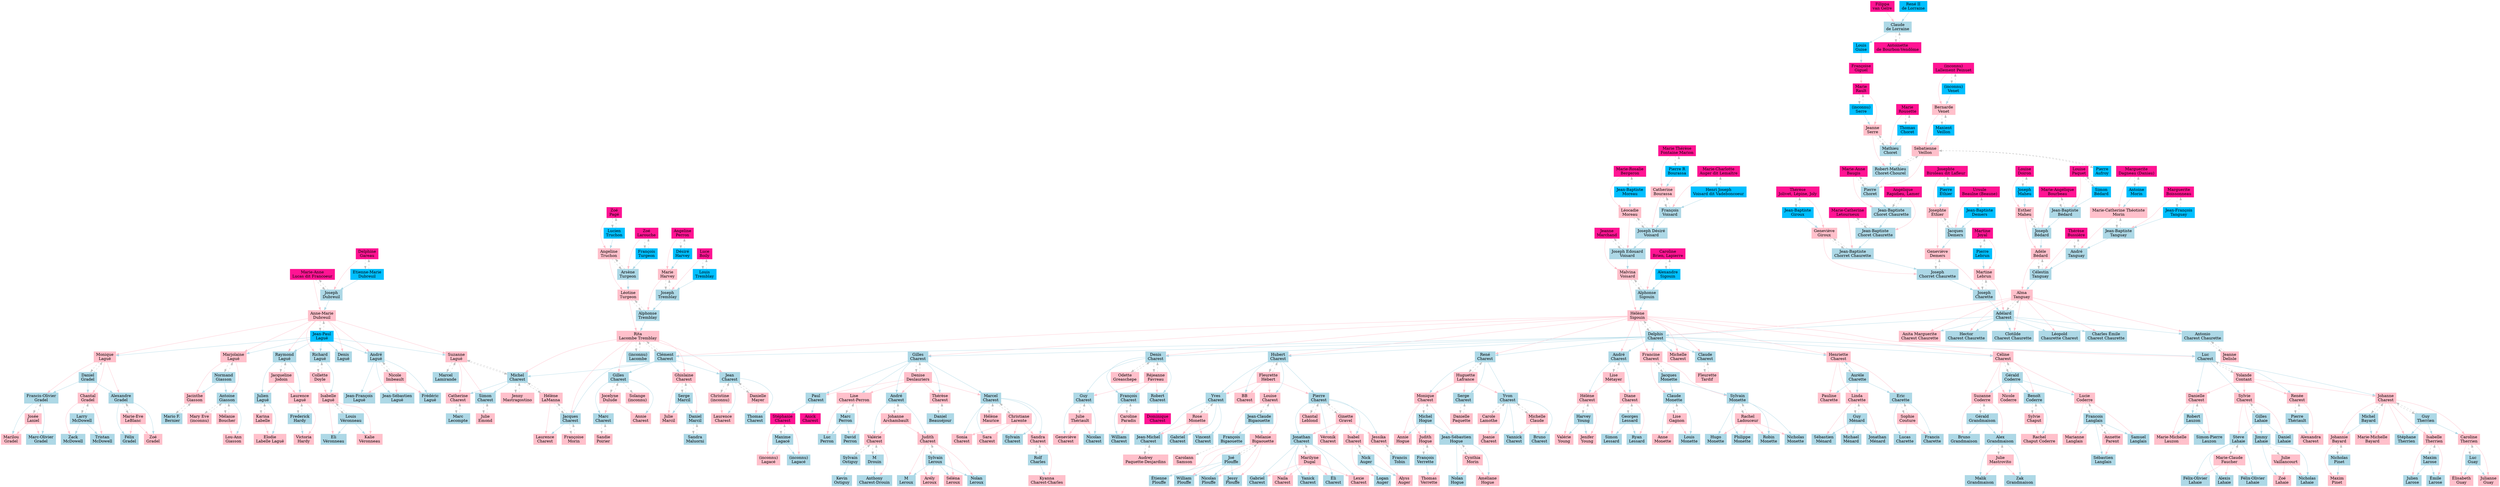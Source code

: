 digraph Genealopy {
	rankdir=TB
	I619 [label="Simon
Charest" color=lightblue shape=box style=filled]
	I603 -> I619 [color=pink style=solid]
	I610 -> I619 [color=lightblue style=solid]
	JE -> I619 [color=grey style=dashed]
	JE [label="Julie
Emond" color=pink shape=box style=filled]
	I619 -> JE [color=grey style=dashed]
	I620 [label="Catherine
Charest" color=pink shape=box style=filled]
	I603 -> I620 [color=pink style=solid]
	I610 -> I620 [color=lightblue style=solid]
	ML -> I620 [color=grey style=dashed]
	ML [label="Marc
Lecompte" color=lightblue shape=box style=filled]
	I620 -> ML [color=grey style=dashed]
	I610 [label="Michel
Charest" color=lightblue shape=box style=filled]
	511415 -> I610 [color=pink style=solid]
	511416 -> I610 [color=lightblue style=solid]
	I603 -> I610 [color=grey style=dashed]
	"Hélène.LaManna" -> I610 [color=grey style=dashed]
	"Jenny.Mastragostino" -> I610 [color=grey style=dashed]
	"Jenny.Mastragostino" [label="Jenny
Mastragostino" color=pink shape=box style=filled]
	I610 -> "Jenny.Mastragostino" [color=grey style=dashed]
	I603 [label="Suzanne
Laguë" color=pink shape=box style=filled]
	"Anne-Marie.Dubreuil" -> I603 [color=pink style=solid]
	"Jean-Paul.Laguë" -> I603 [color=lightblue style=solid]
	I610 -> I603 [color=grey style=dashed]
	"Marcel.Lamirande" -> I603 [color=grey style=dashed]
	"Marcel.Lamirande" [label="Marcel
Lamirande" color=lightblue shape=box style=filled]
	I603 -> "Marcel.Lamirande" [color=grey style=dashed]
	"Marc.Charest" [label="Marc
Charest" color=lightblue shape=box style=filled]
	"Jocelyne.Dulude" -> "Marc.Charest" [color=pink style=solid]
	"Gilles2.Charest" -> "Marc.Charest" [color=lightblue style=solid]
	"Sandie.Poirier" -> "Marc.Charest" [color=grey style=dashed]
	"Sandie.Poirier" [label="Sandie
Poirier" color=pink shape=box style=filled]
	"Marc.Charest" -> "Sandie.Poirier" [color=grey style=dashed]
	"Annie.Charest" [label="Annie
Charest" color=pink shape=box style=filled]
	"Jocelyne.Dulude" -> "Annie.Charest" [color=pink style=solid]
	"Gilles2.Charest" -> "Annie.Charest" [color=lightblue style=solid]
	"Daniel.Marcil" [label="Daniel
Marcil" color=lightblue shape=box style=filled]
	"Ghislaine.Charest" -> "Daniel.Marcil" [color=pink style=solid]
	"Serge.Marcil" -> "Daniel.Marcil" [color=lightblue style=solid]
	"Sandra.Maluorni" -> "Daniel.Marcil" [color=grey style=dashed]
	"Sandra.Maluorni" [label="Sandra
Maluorni" color=lightblue shape=box style=filled]
	"Daniel.Marcil" -> "Sandra.Maluorni" [color=grey style=dashed]
	"Julie.Marcil" [label="Julie
Marcil" color=pink shape=box style=filled]
	"Ghislaine.Charest" -> "Julie.Marcil" [color=pink style=solid]
	"Serge.Marcil" -> "Julie.Marcil" [color=lightblue style=solid]
	"Laurence.Charest" [label="Laurence
Charest" color=pink shape=box style=filled]
	Christine -> "Laurence.Charest" [color=pink style=solid]
	"Jean.Charest" -> "Laurence.Charest" [color=lightblue style=solid]
	"Thomas.Charest" [label="Thomas
Charest" color=lightblue shape=box style=filled]
	"Danielle.Mayer" -> "Thomas.Charest" [color=pink style=solid]
	"Jean.Charest" -> "Thomas.Charest" [color=lightblue style=solid]
	"Eric.Charette" [label="Eric
Charette" color=lightblue shape=box style=filled]
	"Henriette.Charest" -> "Eric.Charette" [color=pink style=solid]
	"Aurèle.Charette" -> "Eric.Charette" [color=lightblue style=solid]
	"Sophie.Couture" -> "Eric.Charette" [color=grey style=dashed]
	"Sophie.Couture" [label="Sophie
Couture" color=pink shape=box style=filled]
	"Eric.Charette" -> "Sophie.Couture" [color=grey style=dashed]
	"Pauline.Charette" [label="Pauline
Charette" color=pink shape=box style=filled]
	"Henriette.Charest" -> "Pauline.Charette" [color=pink style=solid]
	"Aurèle.Charette" -> "Pauline.Charette" [color=lightblue style=solid]
	"Linda.Charette" [label="Linda
Charette" color=pink shape=box style=filled]
	"Henriette.Charest" -> "Linda.Charette" [color=pink style=solid]
	"Aurèle.Charette" -> "Linda.Charette" [color=lightblue style=solid]
	"Guy.Ménard" -> "Linda.Charette" [color=grey style=dashed]
	"Guy.Ménard" [label="Guy
Ménard" color=lightblue shape=box style=filled]
	"Linda.Charette" -> "Guy.Ménard" [color=grey style=dashed]
	"Lucie.Coderre" [label="Lucie
Coderre" color=pink shape=box style=filled]
	"Céline.Charest" -> "Lucie.Coderre" [color=pink style=solid]
	"Gérald.Coderre" -> "Lucie.Coderre" [color=lightblue style=solid]
	"Francois.Langlais" -> "Lucie.Coderre" [color=grey style=dashed]
	"Francois.Langlais" [label="Francois
Langlais" color=lightblue shape=box style=filled]
	"Annette.Parent" -> "Francois.Langlais" [color=grey style=dashed]
	"Lucie.Coderre" -> "Francois.Langlais" [color=grey style=dashed]
	"Annette.Parent" [label="Annette
Parent" color=pink shape=box style=filled]
	"Francois.Langlais" -> "Annette.Parent" [color=grey style=dashed]
	"Suzanne.Coderre" [label="Suzanne
Coderre" color=pink shape=box style=filled]
	"Céline.Charest" -> "Suzanne.Coderre" [color=pink style=solid]
	"Gérald.Coderre" -> "Suzanne.Coderre" [color=lightblue style=solid]
	"Gérald.Grandmaison" -> "Suzanne.Coderre" [color=grey style=dashed]
	"Gérald.Grandmaison" [label="Gérald
Grandmaison" color=lightblue shape=box style=filled]
	"Suzanne.Coderre" -> "Gérald.Grandmaison" [color=grey style=dashed]
	"Nicole.Coderre" [label="Nicole
Coderre" color=pink shape=box style=filled]
	"Céline.Charest" -> "Nicole.Coderre" [color=pink style=solid]
	"Gérald.Coderre" -> "Nicole.Coderre" [color=lightblue style=solid]
	"Benoît.Coderre" [label="Benoît
Coderre" color=lightblue shape=box style=filled]
	"Céline.Charest" -> "Benoît.Coderre" [color=pink style=solid]
	"Gérald.Coderre" -> "Benoît.Coderre" [color=lightblue style=solid]
	"Sylvie.Chaput" -> "Benoît.Coderre" [color=grey style=dashed]
	"Sylvie.Chaput" [label="Sylvie
Chaput" color=pink shape=box style=filled]
	"Benoît.Coderre" -> "Sylvie.Chaput" [color=grey style=dashed]
	"Johanne.Charest" [label="Johanne
Charest" color=pink shape=box style=filled]
	"Yolande.Contant" -> "Johanne.Charest" [color=pink style=solid]
	"Luc.Charest" -> "Johanne.Charest" [color=lightblue style=solid]
	"Michel.Bayard" -> "Johanne.Charest" [color=grey style=dashed]
	"Guy.Therrien" -> "Johanne.Charest" [color=grey style=dashed]
	"Michel.Bayard" [label="Michel
Bayard" color=lightblue shape=box style=filled]
	"Johanne.Charest" -> "Michel.Bayard" [color=grey style=dashed]
	"Guy.Therrien" [label="Guy
Therrien" color=lightblue shape=box style=filled]
	"Johanne.Charest" -> "Guy.Therrien" [color=grey style=dashed]
	"Danielle.Charest" [label="Danielle
Charest" color=pink shape=box style=filled]
	"Yolande.Contant" -> "Danielle.Charest" [color=pink style=solid]
	"Luc.Charest" -> "Danielle.Charest" [color=lightblue style=solid]
	"Robert.Lauzon" -> "Danielle.Charest" [color=grey style=dashed]
	"Robert.Lauzon" [label="Robert
Lauzon" color=lightblue shape=box style=filled]
	"Danielle.Charest" -> "Robert.Lauzon" [color=lightblue style=solid]
	"Sylvie.Charest" [label="Sylvie
Charest" color=pink shape=box style=filled]
	"Yolande.Contant" -> "Sylvie.Charest" [color=pink style=solid]
	"Luc.Charest" -> "Sylvie.Charest" [color=lightblue style=solid]
	"Gilles.Lahaie" -> "Sylvie.Charest" [color=grey style=dashed]
	"Gilles.Lahaie" [label="Gilles
Lahaie" color=lightblue shape=box style=filled]
	"Sylvie.Charest" -> "Gilles.Lahaie" [color=grey style=dashed]
	"Renée.Charest" [label="Renée
Charest" color=pink shape=box style=filled]
	"Yolande.Contant" -> "Renée.Charest" [color=pink style=solid]
	"Luc.Charest" -> "Renée.Charest" [color=lightblue style=solid]
	"Pierre.Thériault" -> "Renée.Charest" [color=grey style=dashed]
	"Pierre.Thériault" [label="Pierre
Thériault" color=lightblue shape=box style=filled]
	"Renée.Charest" -> "Pierre.Thériault" [color=grey style=dashed]
	"André2.Charest" [label="André
Charest" color=lightblue shape=box style=filled]
	"Denise.Deslauriers" -> "André2.Charest" [color=pink style=solid]
	"Gilles.Charest" -> "André2.Charest" [color=lightblue style=solid]
	"Johanne.Archambault" -> "André2.Charest" [color=grey style=dashed]
	"Johanne.Archambault" [label="Johanne
Archambault" color=pink shape=box style=filled]
	"André2.Charest" -> "Johanne.Archambault" [color=grey style=dashed]
	"Thérèse.Charest" [label="Thérèse
Charest" color=pink shape=box style=filled]
	"Denise.Deslauriers" -> "Thérèse.Charest" [color=pink style=solid]
	"Gilles.Charest" -> "Thérèse.Charest" [color=lightblue style=solid]
	"Daniel.Beauséjour" -> "Thérèse.Charest" [color=grey style=dashed]
	"Daniel.Beauséjour" [label="Daniel
Beauséjour" color=lightblue shape=box style=filled]
	"Thérèse.Charest" -> "Daniel.Beauséjour" [color=grey style=dashed]
	"Marcel.Charest" [label="Marcel
Charest" color=lightblue shape=box style=filled]
	"Denise.Deslauriers" -> "Marcel.Charest" [color=pink style=solid]
	"Gilles.Charest" -> "Marcel.Charest" [color=lightblue style=solid]
	"Hélène.Maurice" -> "Marcel.Charest" [color=grey style=dashed]
	"Christiane.Larente" -> "Marcel.Charest" [color=grey style=dashed]
	"Hélène.Maurice" [label="Hélène
Maurice" color=pink shape=box style=filled]
	"Marcel.Charest" -> "Hélène.Maurice" [color=grey style=dashed]
	"Christiane.Larente" [label="Christiane
Larente" color=pink shape=box style=filled]
	"Marcel.Charest" -> "Christiane.Larente" [color=grey style=dashed]
	"Paul.Charest" [label="Paul
Charest" color=lightblue shape=box style=filled]
	"Denise.Deslauriers" -> "Paul.Charest" [color=pink style=solid]
	"Gilles.Charest" -> "Paul.Charest" [color=lightblue style=solid]
	"Lise.Charest" [label="Lise
Charest-Perron" color=pink shape=box style=filled]
	"Denise.Deslauriers" -> "Lise.Charest" [color=pink style=solid]
	"Gilles.Charest" -> "Lise.Charest" [color=lightblue style=solid]
	"Marc.Perron" -> "Lise.Charest" [color=grey style=dashed]
	"Marc.Perron" [label="Marc
Perron" color=lightblue shape=box style=filled]
	"Lise.Charest" -> "Marc.Perron" [color=grey style=dashed]
	"Robert.Charest" [label="Robert
Charest" color=lightblue shape=box style=filled]
	"Réjeanne.Favreau" -> "Robert.Charest" [color=pink style=solid]
	"Denis.Charest" -> "Robert.Charest" [color=lightblue style=solid]
	"Guy.Charest" [label="Guy
Charest" color=lightblue shape=box style=filled]
	"Réjeanne.Favreau" -> "Guy.Charest" [color=pink style=solid]
	"Denis.Charest" -> "Guy.Charest" [color=lightblue style=solid]
	"Julie.Thériault" -> "Guy.Charest" [color=grey style=dashed]
	"Julie.Thériault" [label="Julie
Thériault" color=pink shape=box style=filled]
	"Guy.Charest" -> "Julie.Thériault" [color=grey style=dashed]
	"François.Charest" [label="François
Charest" color=lightblue shape=box style=filled]
	"Réjeanne.Favreau" -> "François.Charest" [color=pink style=solid]
	"Denis.Charest" -> "François.Charest" [color=lightblue style=solid]
	"Caroline.Paradis" -> "François.Charest" [color=grey style=dashed]
	"Caroline.Paradis" [label="Caroline
Paradis" color=pink shape=box style=filled]
	"François.Charest" -> "Caroline.Paradis" [color=grey style=dashed]
	"Louise.Charest" [label="Louise
Charest" color=pink shape=box style=filled]
	"Fleurette.Hébert" -> "Louise.Charest" [color=pink style=solid]
	"Hubert.Charest" -> "Louise.Charest" [color=lightblue style=solid]
	"Jean-Claude.Bigaouette" -> "Louise.Charest" [color=grey style=dashed]
	"Jean-Claude.Bigaouette" [label="Jean-Claude
Bigaouette" color=lightblue shape=box style=filled]
	"Louise.Charest" -> "Jean-Claude.Bigaouette" [color=grey style=dashed]
	"Pierre.Charest" [label="Pierre
Charest" color=lightblue shape=box style=filled]
	"Fleurette.Hébert" -> "Pierre.Charest" [color=pink style=solid]
	"Hubert.Charest" -> "Pierre.Charest" [color=lightblue style=solid]
	"Ginette.Gravel" -> "Pierre.Charest" [color=grey style=dashed]
	"Chantal.Leblond" -> "Pierre.Charest" [color=grey style=dashed]
	"Ginette.Gravel" [label="Ginette
Gravel" color=pink shape=box style=filled]
	"Pierre.Charest" -> "Ginette.Gravel" [color=grey style=dashed]
	"Chantal.Leblond" [label="Chantal
Leblond" color=pink shape=box style=filled]
	"Pierre.Charest" -> "Chantal.Leblond" [color=grey style=dashed]
	"Yves.Charest" [label="Yves
Charest" color=lightblue shape=box style=filled]
	"Fleurette.Hébert" -> "Yves.Charest" [color=pink style=solid]
	"Hubert.Charest" -> "Yves.Charest" [color=lightblue style=solid]
	"Rose.Monette" -> "Yves.Charest" [color=grey style=dashed]
	"Rose.Monette" [label="Rose
Monette" color=pink shape=box style=filled]
	"Yves.Charest" -> "Rose.Monette" [color=grey style=dashed]
	"BB.Charest" [label="BB
Charest" color=pink shape=box style=filled]
	"Fleurette.Hébert" -> "BB.Charest" [color=pink style=solid]
	"Hubert.Charest" -> "BB.Charest" [color=lightblue style=solid]
	"Monique.Charest" [label="Monique
Charest" color=pink shape=box style=filled]
	"Huguette.Lafrance" -> "Monique.Charest" [color=pink style=solid]
	"René.Charest" -> "Monique.Charest" [color=lightblue style=solid]
	"Michel.Hogue" -> "Monique.Charest" [color=grey style=dashed]
	"Michel.Hogue" [label="Michel
Hogue" color=lightblue shape=box style=filled]
	"Monique.Charest" -> "Michel.Hogue" [color=grey style=dashed]
	"Serge.Charest" [label="Serge
Charest" color=lightblue shape=box style=filled]
	"Huguette.Lafrance" -> "Serge.Charest" [color=pink style=solid]
	"René.Charest" -> "Serge.Charest" [color=lightblue style=solid]
	"Danielle.Paquette" -> "Serge.Charest" [color=grey style=dashed]
	"Danielle.Paquette" [label="Danielle
Paquette" color=pink shape=box style=filled]
	"Serge.Charest" -> "Danielle.Paquette" [color=grey style=dashed]
	"Yvon.Charest" [label="Yvon
Charest" color=lightblue shape=box style=filled]
	"Huguette.Lafrance" -> "Yvon.Charest" [color=pink style=solid]
	"René.Charest" -> "Yvon.Charest" [color=lightblue style=solid]
	"Michelle.Claude" -> "Yvon.Charest" [color=grey style=dashed]
	"Carole.Lamothe" -> "Yvon.Charest" [color=grey style=dashed]
	"Michelle.Claude" [label="Michelle
Claude" color=pink shape=box style=filled]
	"Yvon.Charest" -> "Michelle.Claude" [color=grey style=dashed]
	"Carole.Lamothe" [label="Carole
Lamothe" color=pink shape=box style=filled]
	"Yvon.Charest" -> "Carole.Lamothe" [color=grey style=dashed]
	"Diane.Charest" [label="Diane
Charest" color=pink shape=box style=filled]
	"Lise.Métayer" -> "Diane.Charest" [color=pink style=solid]
	"André.Charest" -> "Diane.Charest" [color=lightblue style=solid]
	"Georges.Lessard" -> "Diane.Charest" [color=grey style=dashed]
	"Georges.Lessard" [label="Georges
Lessard" color=lightblue shape=box style=filled]
	"Diane.Charest" -> "Georges.Lessard" [color=grey style=dashed]
	"Hélène.Charest" [label="Hélène
Charest" color=pink shape=box style=filled]
	"Lise.Métayer" -> "Hélène.Charest" [color=pink style=solid]
	"André.Charest" -> "Hélène.Charest" [color=lightblue style=solid]
	"Harvey.Young" -> "Hélène.Charest" [color=grey style=dashed]
	"Harvey.Young" [label="Harvey
Young" color=lightblue shape=box style=filled]
	"Hélène.Charest" -> "Harvey.Young" [color=grey style=dashed]
	"Sylvain.Monette" [label="Sylvain
Monette" color=lightblue shape=box style=filled]
	"Francine.Charest" -> "Sylvain.Monette" [color=pink style=solid]
	"Jacques.Monette" -> "Sylvain.Monette" [color=lightblue style=solid]
	"Rachel.Ladouceur" -> "Sylvain.Monette" [color=grey style=dashed]
	"Rachel.Ladouceur" [label="Rachel
Ladouceur" color=pink shape=box style=filled]
	"Sylvain.Monette" -> "Rachel.Ladouceur" [color=grey style=dashed]
	"Claude.Monette" [label="Claude
Monette" color=lightblue shape=box style=filled]
	"Francine.Charest" -> "Claude.Monette" [color=pink style=solid]
	"Jacques.Monette" -> "Claude.Monette" [color=lightblue style=solid]
	"Lise.Gagnon" -> "Claude.Monette" [color=grey style=dashed]
	"Lise.Gagnon" [label="Lise
Gagnon" color=pink shape=box style=filled]
	"Claude.Monette" -> "Lise.Gagnon" [color=grey style=dashed]
	"Gilles2.Charest" [label="Gilles
Charest" color=lightblue shape=box style=filled]
	511415 -> "Gilles2.Charest" [color=pink style=solid]
	511416 -> "Gilles2.Charest" [color=lightblue style=solid]
	"Jocelyne.Dulude" -> "Gilles2.Charest" [color=grey style=dashed]
	"Jocelyne.Dulude" [label="Jocelyne
Dulude" color=pink shape=box style=filled]
	"Gilles2.Charest" -> "Jocelyne.Dulude" [color=grey style=dashed]
	Solange [label="Solange
(inconnu)" color=pink shape=box style=filled]
	"Gilles2.Charest" -> Solange [color=grey style=dashed]
	"Ghislaine.Charest" [label="Ghislaine
Charest" color=pink shape=box style=filled]
	511415 -> "Ghislaine.Charest" [color=pink style=solid]
	511416 -> "Ghislaine.Charest" [color=lightblue style=solid]
	"Serge.Marcil" -> "Ghislaine.Charest" [color=grey style=dashed]
	"Serge.Marcil" [label="Serge
Marcil" color=lightblue shape=box style=filled]
	"Ghislaine.Charest" -> "Serge.Marcil" [color=grey style=dashed]
	"Jean.Charest" [label="Jean
Charest" color=lightblue shape=box style=filled]
	511415 -> "Jean.Charest" [color=pink style=solid]
	511416 -> "Jean.Charest" [color=lightblue style=solid]
	Christine -> "Jean.Charest" [color=grey style=dashed]
	"Danielle.Mayer" -> "Jean.Charest" [color=grey style=dashed]
	Christine [label="Christine
(inconnu)" color=pink shape=box style=filled]
	"Jean.Charest" -> Christine [color=grey style=dashed]
	"Danielle.Mayer" [label="Danielle
Mayer" color=pink shape=box style=filled]
	"Jean.Charest" -> "Danielle.Mayer" [color=grey style=dashed]
	"Jacques.Charest" [label="Jacques
Charest" color=lightblue shape=box style=filled]
	511415 -> "Jacques.Charest" [color=pink style=solid]
	511416 -> "Jacques.Charest" [color=lightblue style=solid]
	"Françoise.Morin" -> "Jacques.Charest" [color=grey style=dashed]
	"Hélène.LaManna" -> "Jacques.Charest" [color=grey style=dashed]
	"Françoise.Morin" [label="Françoise
Morin" color=pink shape=box style=filled]
	"Jacques.Charest" -> "Françoise.Morin" [color=grey style=dashed]
	"Hélène.LaManna" [label="Hélène
LaManna" color=pink shape=box style=filled]
	I610 -> "Hélène.LaManna" [color=grey style=dashed]
	"Jacques.Charest" -> "Hélène.LaManna" [color=grey style=dashed]
	"Michelle.Charest" [label="Michelle
Charest" color=pink shape=box style=filled]
	511418 -> "Michelle.Charest" [color=pink style=solid]
	511417 -> "Michelle.Charest" [color=lightblue style=solid]
	511415 [label="Rita
Lacombe Tremblay" color=pink shape=box style=filled]
	"Léotine.Turgeon" -> 511415 [color=pink style=solid]
	"Alphonse.Tremblay" -> 511415 [color=lightblue style=solid]
	Lacombe -> 511415 [color=grey style=dashed]
	511416 -> 511415 [color=grey style=dashed]
	Lacombe [label="(inconnu)
Lacombe" color=lightblue shape=box style=filled]
	511415 -> Lacombe [color=grey style=dashed]
	511416 [label="Clément
Charest" color=lightblue shape=box style=filled]
	511418 -> 511416 [color=pink style=solid]
	511417 -> 511416 [color=lightblue style=solid]
	511415 -> 511416 [color=grey style=dashed]
	"Hubert.Charest" [label="Hubert
Charest" color=lightblue shape=box style=filled]
	511418 -> "Hubert.Charest" [color=pink style=solid]
	511417 -> "Hubert.Charest" [color=lightblue style=solid]
	"Fleurette.Hébert" -> "Hubert.Charest" [color=grey style=dashed]
	"Fleurette.Hébert" [label="Fleurette
Hébert" color=pink shape=box style=filled]
	"Hubert.Charest" -> "Fleurette.Hébert" [color=grey style=dashed]
	"René.Charest" [label="René
Charest" color=lightblue shape=box style=filled]
	511418 -> "René.Charest" [color=pink style=solid]
	511417 -> "René.Charest" [color=lightblue style=solid]
	"Huguette.Lafrance" -> "René.Charest" [color=grey style=dashed]
	"Huguette.Lafrance" [label="Huguette
Lafrance" color=pink shape=box style=filled]
	"René.Charest" -> "Huguette.Lafrance" [color=grey style=dashed]
	"Céline.Charest" [label="Céline
Charest" color=pink shape=box style=filled]
	511418 -> "Céline.Charest" [color=pink style=solid]
	511417 -> "Céline.Charest" [color=lightblue style=solid]
	"Gérald.Coderre" -> "Céline.Charest" [color=grey style=dashed]
	"Gérald.Coderre" [label="Gérald
Coderre" color=lightblue shape=box style=filled]
	"Céline.Charest" -> "Gérald.Coderre" [color=grey style=dashed]
	"Claude.Charest" [label="Claude
Charest" color=lightblue shape=box style=filled]
	511418 -> "Claude.Charest" [color=pink style=solid]
	511417 -> "Claude.Charest" [color=lightblue style=solid]
	"Fleurette.Tardif" -> "Claude.Charest" [color=grey style=dashed]
	"Fleurette.Tardif" [label="Fleurette
Tardif" color=pink shape=box style=filled]
	"Claude.Charest" -> "Fleurette.Tardif" [color=grey style=dashed]
	"Luc.Charest" [label="Luc
Charest" color=lightblue shape=box style=filled]
	511418 -> "Luc.Charest" [color=pink style=solid]
	511417 -> "Luc.Charest" [color=lightblue style=solid]
	"Yolande.Contant" -> "Luc.Charest" [color=grey style=dashed]
	"Yolande.Contant" [label="Yolande
Contant" color=pink shape=box style=filled]
	"Luc.Charest" -> "Yolande.Contant" [color=grey style=dashed]
	"André.Charest" [label="André
Charest" color=lightblue shape=box style=filled]
	511418 -> "André.Charest" [color=pink style=solid]
	511417 -> "André.Charest" [color=lightblue style=solid]
	"Lise.Métayer" -> "André.Charest" [color=grey style=dashed]
	"Lise.Métayer" [label="Lise
Métayer" color=pink shape=box style=filled]
	"André.Charest" -> "Lise.Métayer" [color=grey style=dashed]
	"Gilles.Charest" [label="Gilles
Charest" color=lightblue shape=box style=filled]
	511418 -> "Gilles.Charest" [color=pink style=solid]
	511417 -> "Gilles.Charest" [color=lightblue style=solid]
	"Denise.Deslauriers" -> "Gilles.Charest" [color=grey style=dashed]
	"Denise.Deslauriers" [label="Denise
Deslauriers" color=pink shape=box style=filled]
	"Gilles.Charest" -> "Denise.Deslauriers" [color=grey style=dashed]
	"Denis.Charest" [label="Denis
Charest" color=lightblue shape=box style=filled]
	511418 -> "Denis.Charest" [color=pink style=solid]
	511417 -> "Denis.Charest" [color=lightblue style=solid]
	"Réjeanne.Favreau" -> "Denis.Charest" [color=grey style=dashed]
	"Odette.Greaschepe" -> "Denis.Charest" [color=grey style=dashed]
	"Odette.Greaschepe" [label="Odette
Greaschepe" color=pink shape=box style=filled]
	"Denis.Charest" -> "Odette.Greaschepe" [color=grey style=dashed]
	"Réjeanne.Favreau" [label="Réjeanne
Favreau" color=pink shape=box style=filled]
	"Denis.Charest" -> "Réjeanne.Favreau" [color=grey style=dashed]
	"Henriette.Charest" [label="Henriette
Charest" color=pink shape=box style=filled]
	511418 -> "Henriette.Charest" [color=pink style=solid]
	511417 -> "Henriette.Charest" [color=lightblue style=solid]
	"Aurèle.Charette" -> "Henriette.Charest" [color=lightblue style=solid]
	"Aurèle.Charette" [label="Aurèle
Charette" color=lightblue shape=box style=filled]
	"Henriette.Charest" -> "Aurèle.Charette" [color=grey style=dashed]
	"Francine.Charest" [label="Francine
Charest" color=pink shape=box style=filled]
	511418 -> "Francine.Charest" [color=pink style=solid]
	511417 -> "Francine.Charest" [color=lightblue style=solid]
	"Jacques.Monette" -> "Francine.Charest" [color=grey style=dashed]
	"Jacques.Monette" [label="Jacques
Monette" color=lightblue shape=box style=filled]
	"Francine.Charest" -> "Jacques.Monette" [color=grey style=dashed]
	511418 [label="Hélène
Sigouin" color=pink shape=box style=filled]
	"Malvina.Voisard" -> 511418 [color=pink style=solid]
	"Alphonse.Sigouin" -> 511418 [color=lightblue style=solid]
	511417 -> 511418 [color=grey style=dashed]
	511417 [label="Delphis
Charest" color=lightblue shape=box style=filled]
	"Alma.Tanguay" -> 511417 [color=pink style=solid]
	"Adélard.Charest" -> 511417 [color=lightblue style=solid]
	511418 -> 511417 [color=grey style=dashed]
	"Alma.Tanguay" [label="Alma
Tanguay" color=pink shape=box style=filled]
	"Adèle.Bédard" -> "Alma.Tanguay" [color=pink style=solid]
	"Célestin.Tanguay" -> "Alma.Tanguay" [color=lightblue style=solid]
	"Adélard.Charest" -> "Alma.Tanguay" [color=grey style=dashed]
	"Adélard.Charest" [label="Adélard
Charest" color=lightblue shape=box style=filled]
	"Martine.Lebrun" -> "Adélard.Charest" [color=pink style=solid]
	"Joseph.Charette" -> "Adélard.Charest" [color=lightblue style=solid]
	"Alma.Tanguay" -> "Adélard.Charest" [color=grey style=dashed]
	"Malvina.Voisard" [label="Malvina
Voisard" color=pink shape=box style=filled]
	"Jeanne.Marchand" -> "Malvina.Voisard" [color=pink style=solid]
	"Joseph Edouard.Voisard" -> "Malvina.Voisard" [color=lightblue style=solid]
	"Alphonse.Sigouin" -> "Malvina.Voisard" [color=grey style=dashed]
	"Alphonse.Sigouin" [label="Alphonse
Sigouin" color=lightblue shape=box style=filled]
	"Caroline.Brien" -> "Alphonse.Sigouin" [color=pink style=solid]
	"Alexandre.Sigouin" -> "Alphonse.Sigouin" [color=lightblue style=solid]
	"Malvina.Voisard" -> "Alphonse.Sigouin" [color=grey style=dashed]
	"Adèle.Bédard" [label="Adèle
Bédard" color=pink shape=box style=filled]
	"Esther.Maheu" -> "Adèle.Bédard" [color=pink style=solid]
	"Joseph.Bédard" -> "Adèle.Bédard" [color=lightblue style=solid]
	"Célestin.Tanguay" -> "Adèle.Bédard" [color=grey style=dashed]
	"Célestin.Tanguay" [label="Célestin
Tanguay" color=lightblue shape=box style=filled]
	"Thérèse.Bussière" -> "Célestin.Tanguay" [color=pink style=solid]
	"André.Tanguay" -> "Célestin.Tanguay" [color=lightblue style=solid]
	"Adèle.Bédard" -> "Célestin.Tanguay" [color=grey style=dashed]
	"Caroline.Brien" [label="Caroline
Brien, Lapierre" color=deeppink shape=box style=filled]
	"Alexandre.Sigouin" -> "Caroline.Brien" [color=grey style=dashed]
	"Alexandre.Sigouin" [label="Alexandre
Sigouin" color=deepskyblue shape=box style=filled]
	"Caroline.Brien" -> "Alexandre.Sigouin" [color=grey style=dashed]
	"Martine.Lebrun" [label="Martine
Lebrun" color=pink shape=box style=filled]
	"Martine.Joyal" -> "Martine.Lebrun" [color=pink style=solid]
	"Pierre.Lebrun" -> "Martine.Lebrun" [color=lightblue style=solid]
	"Joseph.Charette" -> "Martine.Lebrun" [color=grey style=dashed]
	"Joseph.Charette" [label="Joseph
Charette" color=lightblue shape=box style=filled]
	"Geneviève.Demers" -> "Joseph.Charette" [color=pink style=solid]
	"Joseph.Chorret Chaurette" -> "Joseph.Charette" [color=lightblue style=solid]
	"Martine.Lebrun" -> "Joseph.Charette" [color=grey style=dashed]
	"Jeanne.Marchand" [label="Jeanne
Marchand" color=deeppink shape=box style=filled]
	"Joseph Edouard.Voisard" -> "Jeanne.Marchand" [color=grey style=dashed]
	"Joseph Edouard.Voisard" [label="Joseph Edouard
Voisard" color=lightblue shape=box style=filled]
	"Léocadie.Moreau" -> "Joseph Edouard.Voisard" [color=pink style=solid]
	"Joseph Désiré.Voisard" -> "Joseph Edouard.Voisard" [color=lightblue style=solid]
	"Jeanne.Marchand" -> "Joseph Edouard.Voisard" [color=grey style=dashed]
	"Thérèse.Bussière" [label="Thérèse
Bussière" color=deeppink shape=box style=filled]
	"André.Tanguay" -> "Thérèse.Bussière" [color=grey style=dashed]
	"André.Tanguay" [label="André
Tanguay" color=lightblue shape=box style=filled]
	"Marie-Catherine Théotiste.Morin" -> "André.Tanguay" [color=pink style=solid]
	"Jean-Baptiste.Tanguay" -> "André.Tanguay" [color=lightblue style=solid]
	"Thérèse.Bussière" -> "André.Tanguay" [color=grey style=dashed]
	"Geneviève.Demers" [label="Geneviève
Demers" color=pink shape=box style=filled]
	"Josephte.Éthier" -> "Geneviève.Demers" [color=pink style=solid]
	"Jacques.Demers" -> "Geneviève.Demers" [color=lightblue style=solid]
	"Joseph.Chorret Chaurette" -> "Geneviève.Demers" [color=grey style=dashed]
	"Joseph.Chorret Chaurette" [label="Joseph
Chorret Chaurette" color=lightblue shape=box style=filled]
	"Geneviève.Giroux" -> "Joseph.Chorret Chaurette" [color=pink style=solid]
	"Jean-Baptiste3.Chorret Chaurette" -> "Joseph.Chorret Chaurette" [color=lightblue style=solid]
	"Geneviève.Demers" -> "Joseph.Chorret Chaurette" [color=grey style=dashed]
	"Martine.Joyal" [label="Martine
Joyal" color=deeppink shape=box style=filled]
	"Pierre.Lebrun" -> "Martine.Joyal" [color=grey style=dashed]
	"Pierre.Lebrun" [label="Pierre
Lebrun" color=deepskyblue shape=box style=filled]
	"Martine.Joyal" -> "Pierre.Lebrun" [color=grey style=dashed]
	"Esther.Maheu" [label="Esther
Maheu" color=pink shape=box style=filled]
	"Louise.Doiron" -> "Esther.Maheu" [color=pink style=solid]
	"Joseph.Maheu" -> "Esther.Maheu" [color=lightblue style=solid]
	"Joseph.Bédard" -> "Esther.Maheu" [color=grey style=dashed]
	"Joseph.Bédard" [label="Joseph
Bédard" color=lightblue shape=box style=filled]
	"Marie-Angélique.Bourbeau" -> "Joseph.Bédard" [color=pink style=solid]
	"Jean-Baptiste.Bédard" -> "Joseph.Bédard" [color=lightblue style=solid]
	"Esther.Maheu" -> "Joseph.Bédard" [color=grey style=dashed]
	"Léocadie.Moreau" [label="Léocadie
Moreau" color=pink shape=box style=filled]
	"Marie-Rosalie.Bergeron" -> "Léocadie.Moreau" [color=pink style=solid]
	"Jean-Baptiste.Moreau" -> "Léocadie.Moreau" [color=lightblue style=solid]
	"Joseph Désiré.Voisard" -> "Léocadie.Moreau" [color=grey style=dashed]
	"Joseph Désiré.Voisard" [label="Joseph Désiré
Voisard" color=lightblue shape=box style=filled]
	"Catherine.Bourassa" -> "Joseph Désiré.Voisard" [color=pink style=solid]
	"François.Voisard" -> "Joseph Désiré.Voisard" [color=lightblue style=solid]
	"Léocadie.Moreau" -> "Joseph Désiré.Voisard" [color=grey style=dashed]
	"Marie-Rosalie.Bergeron" [label="Marie-Rosalie
Bergeron" color=deeppink shape=box style=filled]
	"Jean-Baptiste.Moreau" -> "Marie-Rosalie.Bergeron" [color=grey style=dashed]
	"Jean-Baptiste.Moreau" [label="Jean-Baptiste
Moreau" color=deepskyblue shape=box style=filled]
	"Marie-Rosalie.Bergeron" -> "Jean-Baptiste.Moreau" [color=grey style=dashed]
	"Catherine.Bourassa" [label="Catherine
Bourassa" color=pink shape=box style=filled]
	"Marie Thérèse.Fontaine Marion" -> "Catherine.Bourassa" [color=pink style=solid]
	"Pierre R.Bourassa" -> "Catherine.Bourassa" [color=lightblue style=solid]
	"François.Voisard" -> "Catherine.Bourassa" [color=grey style=dashed]
	"François.Voisard" [label="François
Voisard" color=lightblue shape=box style=filled]
	"Marie-Charlotte.Auger" -> "François.Voisard" [color=pink style=solid]
	"Henri Joseph.Voisard" -> "François.Voisard" [color=lightblue style=solid]
	"Catherine.Bourassa" -> "François.Voisard" [color=grey style=dashed]
	"Marie-Angélique.Bourbeau" [label="Marie-Angélique
Bourbeau" color=deeppink shape=box style=filled]
	"Jean-Baptiste.Bédard" -> "Marie-Angélique.Bourbeau" [color=grey style=dashed]
	"Jean-Baptiste.Bédard" [label="Jean-Baptiste
Bédard" color=lightblue shape=box style=filled]
	"Louise.Paquet" -> "Jean-Baptiste.Bédard" [color=pink style=solid]
	"Simon.Bédard" -> "Jean-Baptiste.Bédard" [color=lightblue style=solid]
	"Marie-Angélique.Bourbeau" -> "Jean-Baptiste.Bédard" [color=grey style=dashed]
	"Louise.Doiron" [label="Louise
Doiron" color=deeppink shape=box style=filled]
	"Joseph.Maheu" -> "Louise.Doiron" [color=grey style=dashed]
	"Joseph.Maheu" [label="Joseph
Maheu" color=deepskyblue shape=box style=filled]
	"Louise.Doiron" -> "Joseph.Maheu" [color=grey style=dashed]
	"Josephte.Éthier" [label="Josephte
Éthier" color=pink shape=box style=filled]
	"Josephte.Biroleau" -> "Josephte.Éthier" [color=pink style=solid]
	"Pierre.Éthier" -> "Josephte.Éthier" [color=lightblue style=solid]
	"Jacques.Demers" -> "Josephte.Éthier" [color=grey style=dashed]
	"Jacques.Demers" [label="Jacques
Demers" color=lightblue shape=box style=filled]
	"Ursule.Beaulne" -> "Jacques.Demers" [color=pink style=solid]
	"Jean-Baptiste.Demers" -> "Jacques.Demers" [color=lightblue style=solid]
	"Josephte.Éthier" -> "Jacques.Demers" [color=grey style=dashed]
	"Marie-Catherine Théotiste.Morin" [label="Marie-Catherine Théotiste
Morin" color=pink shape=box style=filled]
	"Marguerite.Dagneau" -> "Marie-Catherine Théotiste.Morin" [color=pink style=solid]
	"Antoine.Morin" -> "Marie-Catherine Théotiste.Morin" [color=lightblue style=solid]
	"Jean-Baptiste.Tanguay" -> "Marie-Catherine Théotiste.Morin" [color=grey style=dashed]
	"Jean-Baptiste.Tanguay" [label="Jean-Baptiste
Tanguay" color=lightblue shape=box style=filled]
	"Marguerite.Boissonneau" -> "Jean-Baptiste.Tanguay" [color=pink style=solid]
	"Jean-François.Tanguay" -> "Jean-Baptiste.Tanguay" [color=lightblue style=solid]
	"Marie-Catherine Théotiste.Morin" -> "Jean-Baptiste.Tanguay" [color=grey style=dashed]
	"Marie-Charlotte.Auger" [label="Marie-Charlotte
Auger dit Lemaître" color=deeppink shape=box style=filled]
	"Henri Joseph.Voisard" -> "Marie-Charlotte.Auger" [color=grey style=dashed]
	"Henri Joseph.Voisard" [label="Henri Joseph
Voisard dit Vadeboncoeur" color=deepskyblue shape=box style=filled]
	"Marie-Charlotte.Auger" -> "Henri Joseph.Voisard" [color=grey style=dashed]
	"Ursule.Beaulne" [label="Ursule
Beaulne (Beaune)" color=deeppink shape=box style=filled]
	"Jean-Baptiste.Demers" -> "Ursule.Beaulne" [color=grey style=dashed]
	"Jean-Baptiste.Demers" [label="Jean-Baptiste
Demers" color=deepskyblue shape=box style=filled]
	"Ursule.Beaulne" -> "Jean-Baptiste.Demers" [color=grey style=dashed]
	"Josephte.Biroleau" [label="Josephte
Biroleau dit Lafleur" color=deeppink shape=box style=filled]
	"Pierre.Éthier" -> "Josephte.Biroleau" [color=grey style=dashed]
	"Pierre.Éthier" [label="Pierre
Éthier" color=deepskyblue shape=box style=filled]
	"Josephte.Biroleau" -> "Pierre.Éthier" [color=grey style=dashed]
	"Marguerite.Boissonneau" [label="Marguerite
Boissonneau" color=deeppink shape=box style=filled]
	"Jean-François.Tanguay" -> "Marguerite.Boissonneau" [color=grey style=dashed]
	"Jean-François.Tanguay" [label="Jean-François
Tanguay" color=deepskyblue shape=box style=filled]
	"Marguerite.Boissonneau" -> "Jean-François.Tanguay" [color=grey style=dashed]
	"Marguerite.Dagneau" [label="Marguerite
Dagneau (Daniau)" color=deeppink shape=box style=filled]
	"Antoine.Morin" -> "Marguerite.Dagneau" [color=grey style=dashed]
	"Antoine.Morin" [label="Antoine
Morin" color=deepskyblue shape=box style=filled]
	"Marguerite.Dagneau" -> "Antoine.Morin" [color=grey style=dashed]
	"Marie Thérèse.Fontaine Marion" [label="Marie Thérèse
Fontaine Marion" color=deeppink shape=box style=filled]
	"Pierre R.Bourassa" -> "Marie Thérèse.Fontaine Marion" [color=grey style=dashed]
	"Pierre R.Bourassa" [label="Pierre R
Bourassa" color=deepskyblue shape=box style=filled]
	"Marie Thérèse.Fontaine Marion" -> "Pierre R.Bourassa" [color=grey style=dashed]
	"Geneviève.Giroux" [label="Geneviève
Giroux" color=pink shape=box style=filled]
	"Thérèse.Jolivet" -> "Geneviève.Giroux" [color=pink style=solid]
	"Jean-Baptiste.Giroux" -> "Geneviève.Giroux" [color=lightblue style=solid]
	"Jean-Baptiste3.Chorret Chaurette" -> "Geneviève.Giroux" [color=grey style=dashed]
	"Jean-Baptiste3.Chorret Chaurette" [label="Jean-Baptiste
Chorret Chaurette" color=lightblue shape=box style=filled]
	"Marie-Catherine.Letourneux" -> "Jean-Baptiste3.Chorret Chaurette" [color=pink style=solid]
	"Jean-Baptiste2.Choret Chaurette" -> "Jean-Baptiste3.Chorret Chaurette" [color=lightblue style=solid]
	"Geneviève.Giroux" -> "Jean-Baptiste3.Chorret Chaurette" [color=grey style=dashed]
	"Thérèse.Jolivet" [label="Thérèse
Jolivet, Lépine, Joly" color=deeppink shape=box style=filled]
	"Jean-Baptiste.Giroux" -> "Thérèse.Jolivet" [color=grey style=dashed]
	"Jean-Baptiste.Giroux" [label="Jean-Baptiste
Giroux" color=deepskyblue shape=box style=filled]
	"Thérèse.Jolivet" -> "Jean-Baptiste.Giroux" [color=grey style=dashed]
	"Marie-Catherine.Letourneux" [label="Marie-Catherine
Letourneux" color=deeppink shape=box style=filled]
	"Jean-Baptiste2.Choret Chaurette" -> "Marie-Catherine.Letourneux" [color=grey style=dashed]
	"Jean-Baptiste2.Choret Chaurette" [label="Jean-Baptiste
Choret Chaurette" color=lightblue shape=box style=filled]
	"Angélique.Rapidieu" -> "Jean-Baptiste2.Choret Chaurette" [color=pink style=solid]
	"Jean-Baptiste.Choret Chaurette" -> "Jean-Baptiste2.Choret Chaurette" [color=lightblue style=solid]
	"Marie-Catherine.Letourneux" -> "Jean-Baptiste2.Choret Chaurette" [color=grey style=dashed]
	"Louise.Paquet" [label="Louise
Paquet" color=deeppink shape=box style=filled]
	"Simon.Bédard" -> "Louise.Paquet" [color=grey style=dashed]
	"Simon.Bédard" [label="Simon
Bédard" color=deepskyblue shape=box style=filled]
	"Louise.Paquet" -> "Simon.Bédard" [color=grey style=dashed]
	"Angélique.Rapidieu" [label="Angélique
Rapidieu, Lamer" color=deeppink shape=box style=filled]
	"Jean-Baptiste.Choret Chaurette" -> "Angélique.Rapidieu" [color=grey style=dashed]
	"Jean-Baptiste.Choret Chaurette" [label="Jean-Baptiste
Choret Chaurette" color=lightblue shape=box style=filled]
	"Marie-Anne.Baugis" -> "Jean-Baptiste.Choret Chaurette" [color=pink style=solid]
	"Pierre.Choret" -> "Jean-Baptiste.Choret Chaurette" [color=lightblue style=solid]
	"Angélique.Rapidieu" -> "Jean-Baptiste.Choret Chaurette" [color=grey style=dashed]
	"Marie-Anne.Baugis" [label="Marie-Anne
Baugis" color=deeppink shape=box style=filled]
	"Pierre.Choret" -> "Marie-Anne.Baugis" [color=grey style=dashed]
	"Pierre.Choret" [label="Pierre
Choret" color=lightblue shape=box style=filled]
	"Sébatienne.Veillon" -> "Pierre.Choret" [color=pink style=solid]
	"Mathieu2.Choret" -> "Pierre.Choret" [color=lightblue style=solid]
	"Marie-Anne.Baugis" -> "Pierre.Choret" [color=grey style=dashed]
	"Sébatienne.Veillon" [label="Sébatienne
Veillon" color=pink shape=box style=filled]
	"Bernarde.Venet" -> "Sébatienne.Veillon" [color=pink style=solid]
	"Maxient.Veillon" -> "Sébatienne.Veillon" [color=lightblue style=solid]
	"Mathieu2.Choret" -> "Sébatienne.Veillon" [color=grey style=dashed]
	"Pierre.Aufroy" -> "Sébatienne.Veillon" [color=grey style=dashed]
	"Mathieu2.Choret" [label="Robert-Mathieu
Choret-Chourel" color=lightblue shape=box style=filled]
	"Jeanne.Serre" -> "Mathieu2.Choret" [color=pink style=solid]
	"Mathieu.Choret" -> "Mathieu2.Choret" [color=lightblue style=solid]
	"Sébatienne.Veillon" -> "Mathieu2.Choret" [color=grey style=dashed]
	"Pierre.Aufroy" [label="Pierre
Aufroy" color=deepskyblue shape=box style=filled]
	"Sébatienne.Veillon" -> "Pierre.Aufroy" [color=grey style=dashed]
	"Jeanne.Serre" [label="Jeanne
Serre" color=pink shape=box style=filled]
	"Marie.Rault" -> "Jeanne.Serre" [color=pink style=solid]
	Serre -> "Jeanne.Serre" [color=lightblue style=solid]
	"Mathieu.Choret" -> "Jeanne.Serre" [color=grey style=dashed]
	"Mathieu.Choret" [label="Mathieu
Choret" color=lightblue shape=box style=filled]
	"Marie.Rousette" -> "Mathieu.Choret" [color=pink style=solid]
	"Thomas.Choret" -> "Mathieu.Choret" [color=lightblue style=solid]
	"Jeanne.Serre" -> "Mathieu.Choret" [color=grey style=dashed]
	"Bernarde.Venet" [label="Bernarde
Venet" color=pink shape=box style=filled]
	"Lallement Peinuet" -> "Bernarde.Venet" [color=pink style=solid]
	Venet -> "Bernarde.Venet" [color=lightblue style=solid]
	"Maxient.Veillon" -> "Bernarde.Venet" [color=grey style=dashed]
	"Maxient.Veillon" [label="Maxient
Veillon" color=deepskyblue shape=box style=filled]
	"Bernarde.Venet" -> "Maxient.Veillon" [color=grey style=dashed]
	"Lallement Peinuet" [label="(inconnu)
Lallement Peinuet" color=deeppink shape=box style=filled]
	Venet -> "Lallement Peinuet" [color=grey style=dashed]
	Venet [label="(inconnu)
Venet" color=deepskyblue shape=box style=filled]
	"Lallement Peinuet" -> Venet [color=grey style=dashed]
	"Marie.Rault" [label="Marie
Rault" color=deeppink shape=box style=filled]
	"Françoise.Giguel" -> "Marie.Rault" [color=pink style=solid]
	Serre -> "Marie.Rault" [color=grey style=dashed]
	Serre [label="(inconnu)
Serre" color=deepskyblue shape=box style=filled]
	"Marie.Rault" -> Serre [color=grey style=dashed]
	"Thomas.Choret" [label="Thomas
Choret" color=deepskyblue shape=box style=filled]
	"Marie.Rousette" -> "Thomas.Choret" [color=grey style=dashed]
	"Marie.Rousette" [label="Marie
Rousette" color=deeppink shape=box style=filled]
	"Thomas.Choret" -> "Marie.Rousette" [color=grey style=dashed]
	"Françoise.Giguel" [label="Françoise
Giguel" color=deeppink shape=box style=filled]
	"Louis.Guise" -> "Françoise.Giguel" [color=lightblue style=solid]
	"Louis.Guise" [label="Louis
Guise" color=deepskyblue shape=box style=filled]
	"Claude.de Lorraine" -> "Louis.Guise" [color=lightblue style=solid]
	"Claude.de Lorraine" [label="Claude
de Lorraine" color=lightblue shape=box style=filled]
	"Filippa.van Gelre" -> "Claude.de Lorraine" [color=pink style=solid]
	"René II.de Lorraine" -> "Claude.de Lorraine" [color=lightblue style=solid]
	"Antoinette.de Bourbon-Vendôme" -> "Claude.de Lorraine" [color=grey style=dashed]
	"Antoinette.de Bourbon-Vendôme" [label="Antoinette
de Bourbon-Vendôme" color=deeppink shape=box style=filled]
	"Claude.de Lorraine" -> "Antoinette.de Bourbon-Vendôme" [color=grey style=dashed]
	"René II.de Lorraine" [label="René II
de Lorraine" color=deepskyblue shape=box style=filled]
	"Filippa.van Gelre" [label="Filippa
van Gelre" color=deeppink shape=box style=filled]
	"Judith.Charest" [label="Judith
Charest" color=pink shape=box style=filled]
	"Johanne.Archambault" -> "Judith.Charest" [color=pink style=solid]
	"André2.Charest" -> "Judith.Charest" [color=lightblue style=solid]
	"Sylvain.Leroux" -> "Judith.Charest" [color=grey style=dashed]
	"Sylvain.Leroux" [label="Sylvain
Leroux" color=lightblue shape=box style=filled]
	"Judith.Charest" -> "Sylvain.Leroux" [color=grey style=dashed]
	"Valérie.Charest" [label="Valérie
Charest" color=pink shape=box style=filled]
	"Johanne.Archambault" -> "Valérie.Charest" [color=pink style=solid]
	"André2.Charest" -> "Valérie.Charest" [color=lightblue style=solid]
	"M.Drouin" -> "Valérie.Charest" [color=grey style=dashed]
	"Sylvain.Ostiguy" -> "Valérie.Charest" [color=grey style=dashed]
	"M.Drouin" [label="M
Drouin" color=lightblue shape=box style=filled]
	"Valérie.Charest" -> "M.Drouin" [color=grey style=dashed]
	"Sylvain.Ostiguy" [label="Sylvain
Ostiguy" color=lightblue shape=box style=filled]
	"Valérie.Charest" -> "Sylvain.Ostiguy" [color=grey style=dashed]
	"Dominique.Charest" [label="Dominique
Charest" color=deeppink shape=box style=filled]
	"Robert.Charest" -> "Dominique.Charest" [color=lightblue style=solid]
	"Johannie.Bayard" [label="Johannie
Bayard" color=pink shape=box style=filled]
	"Johanne.Charest" -> "Johannie.Bayard" [color=pink style=solid]
	"Michel.Bayard" -> "Johannie.Bayard" [color=lightblue style=solid]
	"Nicholas.Pinet" -> "Johannie.Bayard" [color=grey style=dashed]
	"Nicholas.Pinet" [label="Nicholas
Pinet" color=lightblue shape=box style=filled]
	"Johannie.Bayard" -> "Nicholas.Pinet" [color=grey style=dashed]
	"Marie-Michelle.Bayard" [label="Marie-Michelle
Bayard" color=pink shape=box style=filled]
	"Johanne.Charest" -> "Marie-Michelle.Bayard" [color=pink style=solid]
	"Michel.Bayard" -> "Marie-Michelle.Bayard" [color=lightblue style=solid]
	"Mélanie.Bigaouette" [label="Mélanie
Bigaouette" color=pink shape=box style=filled]
	"Louise.Charest" -> "Mélanie.Bigaouette" [color=pink style=solid]
	"Jean-Claude.Bigaouette" -> "Mélanie.Bigaouette" [color=lightblue style=solid]
	"Joé.Plouffe" -> "Mélanie.Bigaouette" [color=grey style=dashed]
	"Joé.Plouffe" [label="Joé
Plouffe" color=lightblue shape=box style=filled]
	"Mélanie.Bigaouette" -> "Joé.Plouffe" [color=grey style=dashed]
	"François.Bigaouette" [label="François
Bigaouette" color=lightblue shape=box style=filled]
	"Louise.Charest" -> "François.Bigaouette" [color=pink style=solid]
	"Jean-Claude.Bigaouette" -> "François.Bigaouette" [color=lightblue style=solid]
	"Carolann.Samson" [label="Carolann
Samson" color=pink shape=box style=filled]
	"François.Bigaouette" -> "Carolann.Samson" [color=grey style=dashed]
	"Annie.Hogue" [label="Annie
Hogue" color=pink shape=box style=filled]
	"Monique.Charest" -> "Annie.Hogue" [color=pink style=solid]
	"Michel.Hogue" -> "Annie.Hogue" [color=lightblue style=solid]
	"Judith.Hogue" [label="Judith
Hogue" color=pink shape=box style=filled]
	"Monique.Charest" -> "Judith.Hogue" [color=pink style=solid]
	"Michel.Hogue" -> "Judith.Hogue" [color=lightblue style=solid]
	"François.Verrette" -> "Judith.Hogue" [color=grey style=dashed]
	"François.Verrette" [label="François
Verrette" color=lightblue shape=box style=filled]
	"Judith.Hogue" -> "François.Verrette" [color=grey style=dashed]
	"Jean-Sébastien.Hogue" [label="Jean-Sébastien
Hogue" color=lightblue shape=box style=filled]
	"Monique.Charest" -> "Jean-Sébastien.Hogue" [color=pink style=solid]
	"Michel.Hogue" -> "Jean-Sébastien.Hogue" [color=lightblue style=solid]
	"Cynthia.Morin" -> "Jean-Sébastien.Hogue" [color=grey style=dashed]
	"Cynthia.Morin" [label="Cynthia
Morin" color=pink shape=box style=filled]
	"Jean-Sébastien.Hogue" -> "Cynthia.Morin" [color=grey style=dashed]
	"Steve.Lahaie" [label="Steve
Lahaie" color=lightblue shape=box style=filled]
	"Sylvie.Charest" -> "Steve.Lahaie" [color=pink style=solid]
	"Gilles.Lahaie" -> "Steve.Lahaie" [color=lightblue style=solid]
	"Marie-Claude.Faucher" -> "Steve.Lahaie" [color=grey style=dashed]
	"Marie-Claude.Faucher" [label="Marie-Claude
Faucher" color=pink shape=box style=filled]
	"Steve.Lahaie" -> "Marie-Claude.Faucher" [color=grey style=dashed]
	"Jimmy.Lahaie" [label="Jimmy
Lahaie" color=lightblue shape=box style=filled]
	"Sylvie.Charest" -> "Jimmy.Lahaie" [color=pink style=solid]
	"Gilles.Lahaie" -> "Jimmy.Lahaie" [color=lightblue style=solid]
	"Julie.Vaillancourt" [label="Julie
Vaillancourt" color=pink shape=box style=filled]
	"Jimmy.Lahaie" -> "Julie.Vaillancourt" [color=grey style=dashed]
	"Daniel.Lahaie" [label="Daniel
Lahaie" color=lightblue shape=box style=filled]
	"Sylvie.Charest" -> "Daniel.Lahaie" [color=pink style=solid]
	"Gilles.Lahaie" -> "Daniel.Lahaie" [color=lightblue style=solid]
	"Simon-Pierre.Lauzon" [label="Simon-Pierre
Lauzon" color=lightblue shape=box style=filled]
	"Danielle.Charest" -> "Simon-Pierre.Lauzon" [color=pink style=solid]
	"Robert.Lauzon" -> "Simon-Pierre.Lauzon" [color=lightblue style=solid]
	"Marie-Michelle.Lauzon" [label="Marie-Michelle
Lauzon" color=pink shape=box style=filled]
	"Danielle.Charest" -> "Marie-Michelle.Lauzon" [color=pink style=solid]
	"Robert.Lauzon" -> "Marie-Michelle.Lauzon" [color=lightblue style=solid]
	"Ryan.Lessard" [label="Ryan
Lessard" color=lightblue shape=box style=filled]
	"Diane.Charest" -> "Ryan.Lessard" [color=pink style=solid]
	"Georges.Lessard" -> "Ryan.Lessard" [color=lightblue style=solid]
	"Simon.Lessard" [label="Simon
Lessard" color=lightblue shape=box style=filled]
	"Diane.Charest" -> "Simon.Lessard" [color=pink style=solid]
	"Georges.Lessard" -> "Simon.Lessard" [color=lightblue style=solid]
	"Sébastien.Ménard" [label="Sébastien
Ménard" color=lightblue shape=box style=filled]
	"Linda.Charette" -> "Sébastien.Ménard" [color=pink style=solid]
	"Guy.Ménard" -> "Sébastien.Ménard" [color=lightblue style=solid]
	"Michael.Ménard" [label="Michael
Ménard" color=lightblue shape=box style=filled]
	"Linda.Charette" -> "Michael.Ménard" [color=pink style=solid]
	"Guy.Ménard" -> "Michael.Ménard" [color=lightblue style=solid]
	"Jonathan.Ménard" [label="Jonathan
Ménard" color=lightblue shape=box style=filled]
	"Linda.Charette" -> "Jonathan.Ménard" [color=pink style=solid]
	"Guy.Ménard" -> "Jonathan.Ménard" [color=lightblue style=solid]
	"Luc.Perron" [label="Luc
Perron" color=lightblue shape=box style=filled]
	"Lise.Charest" -> "Luc.Perron" [color=pink style=solid]
	"Marc.Perron" -> "Luc.Perron" [color=lightblue style=solid]
	"David.Perron" [label="David
Perron" color=lightblue shape=box style=filled]
	"Lise.Charest" -> "David.Perron" [color=pink style=solid]
	"Marc.Perron" -> "David.Perron" [color=lightblue style=solid]
	"Alexandra.Charest" [label="Alexandra
Charest" color=pink shape=box style=filled]
	"Renée.Charest" -> "Alexandra.Charest" [color=pink style=solid]
	"Pierre.Thériault" -> "Alexandra.Charest" [color=lightblue style=solid]
	"Jenifer.Young" [label="Jenifer
Young" color=pink shape=box style=filled]
	"Hélène.Charest" -> "Jenifer.Young" [color=pink style=solid]
	"Harvey.Young" -> "Jenifer.Young" [color=lightblue style=solid]
	"Valérie.Young" [label="Valérie
Young" color=pink shape=box style=filled]
	"Hélène.Charest" -> "Valérie.Young" [color=pink style=solid]
	"Harvey.Young" -> "Valérie.Young" [color=lightblue style=solid]
	"Yannick.Charest" [label="Yannick
Charest" color=lightblue shape=box style=filled]
	"Michelle.Claude" -> "Yannick.Charest" [color=pink style=solid]
	"Yvon.Charest" -> "Yannick.Charest" [color=lightblue style=solid]
	"Bruno.Charest" [label="Bruno
Charest" color=lightblue shape=box style=filled]
	"Michelle.Claude" -> "Bruno.Charest" [color=pink style=solid]
	"Yvon.Charest" -> "Bruno.Charest" [color=lightblue style=solid]
	"Joanie.Charest" [label="Joanie
Charest" color=pink shape=box style=filled]
	"Carole.Lamothe" -> "Joanie.Charest" [color=pink style=solid]
	"Yvon.Charest" -> "Joanie.Charest" [color=lightblue style=solid]
	"Alex.Grandmaison" [label="Alex
Grandmaison" color=lightblue shape=box style=filled]
	"Suzanne.Coderre" -> "Alex.Grandmaison" [color=pink style=solid]
	"Gérald.Grandmaison" -> "Alex.Grandmaison" [color=lightblue style=solid]
	"Julie.Mastrovito" -> "Alex.Grandmaison" [color=grey style=dashed]
	"Julie.Mastrovito" [label="Julie
Mastrovito" color=pink shape=box style=filled]
	"Alex.Grandmaison" -> "Julie.Mastrovito" [color=grey style=dashed]
	"Bruno.Grandmaison" [label="Bruno
Grandmaison" color=lightblue shape=box style=filled]
	"Suzanne.Coderre" -> "Bruno.Grandmaison" [color=pink style=solid]
	"Gérald.Grandmaison" -> "Bruno.Grandmaison" [color=lightblue style=solid]
	"Rachel.Chaput Coderre" [label="Rachel
Chaput Coderre" color=pink shape=box style=filled]
	"Sylvie.Chaput" -> "Rachel.Chaput Coderre" [color=pink style=solid]
	"Benoît.Coderre" -> "Rachel.Chaput Coderre" [color=lightblue style=solid]
	"Samuel.Langlais" [label="Samuel
Langlais" color=lightblue shape=box style=filled]
	"Lucie.Coderre" -> "Samuel.Langlais" [color=pink style=solid]
	"Francois.Langlais" -> "Samuel.Langlais" [color=lightblue style=solid]
	"Marianne.Langlais" [label="Marianne
Langlais" color=pink shape=box style=filled]
	"Lucie.Coderre" -> "Marianne.Langlais" [color=pink style=solid]
	"Francois.Langlais" -> "Marianne.Langlais" [color=lightblue style=solid]
	"Sébastien.Langlais" [label="Sébastien
Langlais" color=lightblue shape=box style=filled]
	"Annette.Parent" -> "Sébastien.Langlais" [color=pink style=solid]
	"Francois.Langlais" -> "Sébastien.Langlais" [color=lightblue style=solid]
	"Francis.Charette" [label="Francis
Charette" color=lightblue shape=box style=filled]
	"Sophie.Couture" -> "Francis.Charette" [color=pink style=solid]
	"Eric.Charette" -> "Francis.Charette" [color=lightblue style=solid]
	"Lucas.Charette" [label="Lucas
Charette" color=lightblue shape=box style=filled]
	"Sophie.Couture" -> "Lucas.Charette" [color=pink style=solid]
	"Eric.Charette" -> "Lucas.Charette" [color=lightblue style=solid]
	"Stéphanie.Charest" [label="Stéphanie
Charest" color=deeppink shape=box style=filled]
	"Paul.Charest" -> "Stéphanie.Charest" [color=lightblue style=solid]
	"Maxime.Lagacé" -> "Stéphanie.Charest" [color=grey style=dashed]
	"Maxime.Lagacé" [label="Maxime
Lagacé" color=lightblue shape=box style=filled]
	"Stéphanie.Charest" -> "Maxime.Lagacé" [color=grey style=dashed]
	"Anick.Charest" [label="Anick
Charest" color=deeppink shape=box style=filled]
	"Paul.Charest" -> "Anick.Charest" [color=lightblue style=solid]
	"Véronik.Charest" [label="Véronik
Charest" color=pink shape=box style=filled]
	"Ginette.Gravel" -> "Véronik.Charest" [color=pink style=solid]
	"Pierre.Charest" -> "Véronik.Charest" [color=lightblue style=solid]
	"Isabel.Charest" [label="Isabel
Charest" color=pink shape=box style=filled]
	"Ginette.Gravel" -> "Isabel.Charest" [color=pink style=solid]
	"Pierre.Charest" -> "Isabel.Charest" [color=lightblue style=solid]
	"Nick.Auger" -> "Isabel.Charest" [color=grey style=dashed]
	"Nick.Auger" [label="Nick
Auger" color=lightblue shape=box style=filled]
	"Isabel.Charest" -> "Nick.Auger" [color=grey style=dashed]
	"Jessika.Charest" [label="Jessika
Charest" color=pink shape=box style=filled]
	"Ginette.Gravel" -> "Jessika.Charest" [color=pink style=solid]
	"Pierre.Charest" -> "Jessika.Charest" [color=lightblue style=solid]
	"Francis.Tobin" -> "Jessika.Charest" [color=grey style=dashed]
	"Francis.Tobin" [label="Francis
Tobin" color=lightblue shape=box style=filled]
	"Jessika.Charest" -> "Francis.Tobin" [color=grey style=dashed]
	"Jonathan.Charest" [label="Jonathan
Charest" color=lightblue shape=box style=filled]
	"Ginette.Gravel" -> "Jonathan.Charest" [color=pink style=solid]
	"Pierre.Charest" -> "Jonathan.Charest" [color=lightblue style=solid]
	"Marilyne.Dugal" -> "Jonathan.Charest" [color=grey style=dashed]
	"Marilyne.Dugal" [label="Marilyne
Dugal" color=pink shape=box style=filled]
	"Jonathan.Charest" -> "Marilyne.Dugal" [color=grey style=dashed]
	"Laurence2.Charest" [label="Laurence
Charest" color=pink shape=box style=filled]
	"Hélène.LaManna" -> "Laurence2.Charest" [color=pink style=solid]
	"Jacques.Charest" -> "Laurence2.Charest" [color=lightblue style=solid]
	"Sylvain.Charest" [label="Sylvain
Charest" color=lightblue shape=box style=filled]
	"Christiane.Larente" -> "Sylvain.Charest" [color=pink style=solid]
	"Marcel.Charest" -> "Sylvain.Charest" [color=lightblue style=solid]
	"Sandra.Charest" [label="Sandra
Charest" color=pink shape=box style=filled]
	"Christiane.Larente" -> "Sandra.Charest" [color=pink style=solid]
	"Marcel.Charest" -> "Sandra.Charest" [color=lightblue style=solid]
	"Rolf.Charles" -> "Sandra.Charest" [color=grey style=dashed]
	"Rolf.Charles" [label="Rolf
Charles" color=lightblue shape=box style=filled]
	"Sandra.Charest" -> "Rolf.Charles" [color=grey style=dashed]
	"Sonia.Charest" [label="Sonia
Charest" color=pink shape=box style=filled]
	"Christiane.Larente" -> "Sonia.Charest" [color=pink style=solid]
	"Marcel.Charest" -> "Sonia.Charest" [color=lightblue style=solid]
	"Sara.Charest" [label="Sara
Charest" color=pink shape=box style=filled]
	"Christiane.Larente" -> "Sara.Charest" [color=pink style=solid]
	"Marcel.Charest" -> "Sara.Charest" [color=lightblue style=solid]
	"Robin.Monette" [label="Robin
Monette" color=lightblue shape=box style=filled]
	"Rachel.Ladouceur" -> "Robin.Monette" [color=pink style=solid]
	"Sylvain.Monette" -> "Robin.Monette" [color=lightblue style=solid]
	"Nicholas.Monette" [label="Nicholas
Monette" color=lightblue shape=box style=filled]
	"Rachel.Ladouceur" -> "Nicholas.Monette" [color=pink style=solid]
	"Sylvain.Monette" -> "Nicholas.Monette" [color=lightblue style=solid]
	"Hugo.Monette" [label="Hugo
Monette" color=lightblue shape=box style=filled]
	"Rachel.Ladouceur" -> "Hugo.Monette" [color=pink style=solid]
	"Sylvain.Monette" -> "Hugo.Monette" [color=lightblue style=solid]
	"Philippe.Monette" [label="Philippe
Monette" color=lightblue shape=box style=filled]
	"Rachel.Ladouceur" -> "Philippe.Monette" [color=pink style=solid]
	"Sylvain.Monette" -> "Philippe.Monette" [color=lightblue style=solid]
	"Louis.Monette" [label="Louis
Monette" color=lightblue shape=box style=filled]
	"Lise.Gagnon" -> "Louis.Monette" [color=pink style=solid]
	"Claude.Monette" -> "Louis.Monette" [color=lightblue style=solid]
	"Anne.Monette" [label="Anne
Monette" color=pink shape=box style=filled]
	"Lise.Gagnon" -> "Anne.Monette" [color=pink style=solid]
	"Claude.Monette" -> "Anne.Monette" [color=lightblue style=solid]
	"Gabriel.Charest" [label="Gabriel
Charest" color=lightblue shape=box style=filled]
	"Rose.Monette" -> "Gabriel.Charest" [color=pink style=solid]
	"Yves.Charest" -> "Gabriel.Charest" [color=lightblue style=solid]
	"Vincent.Charest" [label="Vincent
Charest" color=lightblue shape=box style=filled]
	"Rose.Monette" -> "Vincent.Charest" [color=pink style=solid]
	"Yves.Charest" -> "Vincent.Charest" [color=lightblue style=solid]
	"Jean-Michel.Charest" [label="Jean-Michel
Charest" color=lightblue shape=box style=filled]
	"Rose.Monette" -> "Jean-Michel.Charest" [color=pink style=solid]
	"Yves.Charest" -> "Jean-Michel.Charest" [color=lightblue style=solid]
	"Audrey.Paquette-Desjardins" -> "Jean-Michel.Charest" [color=grey style=dashed]
	"Audrey.Paquette-Desjardins" [label="Audrey
Paquette-Desjardins" color=pink shape=box style=filled]
	"Jean-Michel.Charest" -> "Audrey.Paquette-Desjardins" [color=grey style=dashed]
	"William.Charest" [label="William
Charest" color=lightblue shape=box style=filled]
	"Caroline.Paradis" -> "William.Charest" [color=pink style=solid]
	"François.Charest" -> "William.Charest" [color=lightblue style=solid]
	"Geneviève.Charest" [label="Geneviève
Charest" color=pink shape=box style=filled]
	"Julie.Thériault" -> "Geneviève.Charest" [color=pink style=solid]
	"Guy.Charest" -> "Geneviève.Charest" [color=lightblue style=solid]
	"Nicolas.Charest" [label="Nicolas
Charest" color=lightblue shape=box style=filled]
	"Julie.Thériault" -> "Nicolas.Charest" [color=pink style=solid]
	"Guy.Charest" -> "Nicolas.Charest" [color=lightblue style=solid]
	"Stéphane.Therrien" [label="Stéphane
Therrien" color=lightblue shape=box style=filled]
	"Johanne.Charest" -> "Stéphane.Therrien" [color=pink style=solid]
	"Guy.Therrien" -> "Stéphane.Therrien" [color=lightblue style=solid]
	"Isabelle.Therrien" [label="Isabelle
Therrien" color=pink shape=box style=filled]
	"Johanne.Charest" -> "Isabelle.Therrien" [color=pink style=solid]
	"Guy.Therrien" -> "Isabelle.Therrien" [color=lightblue style=solid]
	"Maxim.Larose" -> "Isabelle.Therrien" [color=grey style=dashed]
	"Maxim.Larose" [label="Maxim
Larose" color=lightblue shape=box style=filled]
	"Isabelle.Therrien" -> "Maxim.Larose" [color=grey style=dashed]
	"Caroline.Therrien" [label="Caroline
Therrien" color=pink shape=box style=filled]
	"Johanne.Charest" -> "Caroline.Therrien" [color=pink style=solid]
	"Guy.Therrien" -> "Caroline.Therrien" [color=lightblue style=solid]
	"Luc.Guay" -> "Caroline.Therrien" [color=grey style=dashed]
	"Luc.Guay" [label="Luc
Guay" color=lightblue shape=box style=filled]
	"Caroline.Therrien" -> "Luc.Guay" [color=grey style=dashed]
	"Maxim.Pinet" [label="Maxim
Pinet" color=pink shape=box style=filled]
	"Johannie.Bayard" -> "Maxim.Pinet" [color=pink style=solid]
	"Nicholas.Pinet" -> "Maxim.Pinet" [color=lightblue style=solid]
	"William.Plouffe" [label="William
Plouffe" color=lightblue shape=box style=filled]
	"Mélanie.Bigaouette" -> "William.Plouffe" [color=pink style=solid]
	"Joé.Plouffe" -> "William.Plouffe" [color=lightblue style=solid]
	"Nicolas.Plouffe" [label="Nicolas
Plouffe" color=lightblue shape=box style=filled]
	"Mélanie.Bigaouette" -> "Nicolas.Plouffe" [color=pink style=solid]
	"Joé.Plouffe" -> "Nicolas.Plouffe" [color=lightblue style=solid]
	"Jessy.Plouffe" [label="Jessy
Plouffe" color=lightblue shape=box style=filled]
	"Mélanie.Bigaouette" -> "Jessy.Plouffe" [color=pink style=solid]
	"Joé.Plouffe" -> "Jessy.Plouffe" [color=lightblue style=solid]
	"Étienne.Plouffe" [label="Étienne
Plouffe" color=lightblue shape=box style=filled]
	"Mélanie.Bigaouette" -> "Étienne.Plouffe" [color=pink style=solid]
	"Joé.Plouffe" -> "Étienne.Plouffe" [color=lightblue style=solid]
	"Kyanna.Charest-Charles" [label="Kyanna
Charest-Charles" color=pink shape=box style=filled]
	"Sandra.Charest" -> "Kyanna.Charest-Charles" [color=pink style=solid]
	"Rolf.Charles" -> "Kyanna.Charest-Charles" [color=lightblue style=solid]
	"Anthony.Charest-Drouin" [label="Anthony
Charest-Drouin" color=lightblue shape=box style=filled]
	"Valérie.Charest" -> "Anthony.Charest-Drouin" [color=pink style=solid]
	"M.Drouin" -> "Anthony.Charest-Drouin" [color=lightblue style=solid]
	"Lagacé" [label="(inconnu)
Lagacé" color=pink shape=box style=filled]
	"Stéphanie.Charest" -> "Lagacé" [color=pink style=solid]
	"Maxime.Lagacé" -> "Lagacé" [color=lightblue style=solid]
	"Lagacé2" [label="(inconnu)
Lagacé" color=lightblue shape=box style=filled]
	"Stéphanie.Charest" -> "Lagacé2" [color=pink style=solid]
	"Maxime.Lagacé" -> "Lagacé2" [color=lightblue style=solid]
	"Arély.Leroux" [label="Arély
Leroux" color=pink shape=box style=filled]
	"Judith.Charest" -> "Arély.Leroux" [color=pink style=solid]
	"Sylvain.Leroux" -> "Arély.Leroux" [color=lightblue style=solid]
	"Séléna.Leroux" [label="Séléna
Leroux" color=pink shape=box style=filled]
	"Judith.Charest" -> "Séléna.Leroux" [color=pink style=solid]
	"Sylvain.Leroux" -> "Séléna.Leroux" [color=lightblue style=solid]
	"Nolan.Leroux" [label="Nolan
Leroux" color=lightblue shape=box style=filled]
	"Judith.Charest" -> "Nolan.Leroux" [color=pink style=solid]
	"Sylvain.Leroux" -> "Nolan.Leroux" [color=lightblue style=solid]
	"M.Leroux" [label="M
Leroux" color=lightblue shape=box style=filled]
	"Judith.Charest" -> "M.Leroux" [color=pink style=solid]
	"Sylvain.Leroux" -> "M.Leroux" [color=lightblue style=solid]
	"Zak.Grandmaison" [label="Zak
Grandmaison" color=lightblue shape=box style=filled]
	"Julie.Mastrovito" -> "Zak.Grandmaison" [color=pink style=solid]
	"Alex.Grandmaison" -> "Zak.Grandmaison" [color=lightblue style=solid]
	"Malik.Grandmaison" [label="Malik
Grandmaison" color=lightblue shape=box style=filled]
	"Julie.Mastrovito" -> "Malik.Grandmaison" [color=pink style=solid]
	"Alex.Grandmaison" -> "Malik.Grandmaison" [color=lightblue style=solid]
	"Gabriel2.Charest" [label="Gabriel
Charest" color=lightblue shape=box style=filled]
	"Marilyne.Dugal" -> "Gabriel2.Charest" [color=pink style=solid]
	"Jonathan.Charest" -> "Gabriel2.Charest" [color=lightblue style=solid]
	"Naila.Charest" [label="Naila
Charest" color=pink shape=box style=filled]
	"Marilyne.Dugal" -> "Naila.Charest" [color=pink style=solid]
	"Jonathan.Charest" -> "Naila.Charest" [color=lightblue style=solid]
	"Yanick2.Charest" [label="Yanick
Charest" color=lightblue shape=box style=filled]
	"Marilyne.Dugal" -> "Yanick2.Charest" [color=pink style=solid]
	"Jonathan.Charest" -> "Yanick2.Charest" [color=lightblue style=solid]
	"Éli.Charest" [label="Éli
Charest" color=lightblue shape=box style=filled]
	"Marilyne.Dugal" -> "Éli.Charest" [color=pink style=solid]
	"Jonathan.Charest" -> "Éli.Charest" [color=lightblue style=solid]
	"Lexie.Charest" [label="Lexie
Charest" color=pink shape=box style=filled]
	"Marilyne.Dugal" -> "Lexie.Charest" [color=pink style=solid]
	"Jonathan.Charest" -> "Lexie.Charest" [color=lightblue style=solid]
	"Alyss.Auger" [label="Alyss
Auger" color=pink shape=box style=filled]
	"Isabel.Charest" -> "Alyss.Auger" [color=pink style=solid]
	"Nick.Auger" -> "Alyss.Auger" [color=lightblue style=solid]
	"Logan.Auger" [label="Logan
Auger" color=lightblue shape=box style=filled]
	"Isabel.Charest" -> "Logan.Auger" [color=pink style=solid]
	"Nick.Auger" -> "Logan.Auger" [color=lightblue style=solid]
	"Améliane.Hogue" [label="Améliane
Hogue" color=pink shape=box style=filled]
	"Cynthia.Morin" -> "Améliane.Hogue" [color=pink style=solid]
	"Jean-Sébastien.Hogue" -> "Améliane.Hogue" [color=lightblue style=solid]
	"Nolan.Hogue" [label="Nolan
Hogue" color=lightblue shape=box style=filled]
	"Cynthia.Morin" -> "Nolan.Hogue" [color=pink style=solid]
	"Jean-Sébastien.Hogue" -> "Nolan.Hogue" [color=lightblue style=solid]
	"Thomas.Verrette" [label="Thomas
Verrette" color=pink shape=box style=filled]
	"Judith.Hogue" -> "Thomas.Verrette" [color=pink style=solid]
	"François.Verrette" -> "Thomas.Verrette" [color=lightblue style=solid]
	"Félix-Olivier.Lahaie" [label="Félix-Olivier
Lahaie" color=lightblue shape=box style=filled]
	"Marie-Claude.Faucher" -> "Félix-Olivier.Lahaie" [color=pink style=solid]
	"Steve.Lahaie" -> "Félix-Olivier.Lahaie" [color=lightblue style=solid]
	"Gabrielle.Lahaie" [label="Félix-Olivier
Lahaie" color=lightblue shape=box style=filled]
	"Marie-Claude.Faucher" -> "Gabrielle.Lahaie" [color=pink style=solid]
	"Steve.Lahaie" -> "Gabrielle.Lahaie" [color=lightblue style=solid]
	"Alexis.Lahaie" [label="Alexis
Lahaie" color=lightblue shape=box style=filled]
	"Marie-Claude.Faucher" -> "Alexis.Lahaie" [color=pink style=solid]
	"Steve.Lahaie" -> "Alexis.Lahaie" [color=lightblue style=solid]
	"Zoé.Lahaie" [label="Zoé
Lahaie" color=pink shape=box style=filled]
	"Julie.Vaillancourt" -> "Zoé.Lahaie" [color=pink style=solid]
	"Jimmy.Lahaie" -> "Zoé.Lahaie" [color=lightblue style=solid]
	"Nicholas.Lahaie" [label="Nicholas
Lahaie" color=lightblue shape=box style=filled]
	"Julie.Vaillancourt" -> "Nicholas.Lahaie" [color=pink style=solid]
	"Jimmy.Lahaie" -> "Nicholas.Lahaie" [color=lightblue style=solid]
	"Kevin.Ostiguy" [label="Kevin
Ostiguy" color=lightblue shape=box style=filled]
	"Sylvain.Ostiguy" -> "Kevin.Ostiguy" [color=lightblue style=solid]
	"Julianne.Guay" [label="Julianne
Guay" color=pink shape=box style=filled]
	"Caroline.Therrien" -> "Julianne.Guay" [color=pink style=solid]
	"Luc.Guay" -> "Julianne.Guay" [color=lightblue style=solid]
	"Élisabeth.Guay" [label="Élisabeth
Guay" color=pink shape=box style=filled]
	"Caroline.Therrien" -> "Élisabeth.Guay" [color=pink style=solid]
	"Luc.Guay" -> "Élisabeth.Guay" [color=lightblue style=solid]
	"Émile.Larose" [label="Émile
Larose" color=lightblue shape=box style=filled]
	"Isabelle.Therrien" -> "Émile.Larose" [color=pink style=solid]
	"Maxim.Larose" -> "Émile.Larose" [color=lightblue style=solid]
	"Julien.Larose" [label="Julien
Larose" color=lightblue shape=box style=filled]
	"Isabelle.Therrien" -> "Julien.Larose" [color=pink style=solid]
	"Maxim.Larose" -> "Julien.Larose" [color=lightblue style=solid]
	"Léopold.Chaurette Charest" [label="Léopold
Chaurette Charest" color=lightblue shape=box style=filled]
	"Alma.Tanguay" -> "Léopold.Chaurette Charest" [color=pink style=solid]
	"Adélard.Charest" -> "Léopold.Chaurette Charest" [color=lightblue style=solid]
	"Charles Émile.Charest Chaurette" [label="Charles Émile
Charest Chaurette" color=lightblue shape=box style=filled]
	"Alma.Tanguay" -> "Charles Émile.Charest Chaurette" [color=pink style=solid]
	"Adélard.Charest" -> "Charles Émile.Charest Chaurette" [color=lightblue style=solid]
	"Antonio.Charest Chaurette" [label="Antonio
Charest Chaurette" color=lightblue shape=box style=filled]
	"Alma.Tanguay" -> "Antonio.Charest Chaurette" [color=pink style=solid]
	"Adélard.Charest" -> "Antonio.Charest Chaurette" [color=lightblue style=solid]
	"Jeanne.Delisle" -> "Antonio.Charest Chaurette" [color=grey style=dashed]
	"Jeanne.Delisle" [label="Jeanne
Delisle" color=pink shape=box style=filled]
	"Antonio.Charest Chaurette" -> "Jeanne.Delisle" [color=grey style=dashed]
	"Anita Marguerite.Charest Chaurette" [label="Anita Marguerite
Charest Chaurette" color=pink shape=box style=filled]
	"Alma.Tanguay" -> "Anita Marguerite.Charest Chaurette" [color=pink style=solid]
	"Adélard.Charest" -> "Anita Marguerite.Charest Chaurette" [color=lightblue style=solid]
	"Hector.Charest Chaurette" [label="Hector
Charest Chaurette" color=lightblue shape=box style=filled]
	"Alma.Tanguay" -> "Hector.Charest Chaurette" [color=pink style=solid]
	"Adélard.Charest" -> "Hector.Charest Chaurette" [color=lightblue style=solid]
	"Clotilde.Charest Chaurette" [label="Clotilde
Charest Chaurette" color=lightblue shape=box style=filled]
	"Alma.Tanguay" -> "Clotilde.Charest Chaurette" [color=pink style=solid]
	"Adélard.Charest" -> "Clotilde.Charest Chaurette" [color=lightblue style=solid]
	I612 [label="Jean-Sébastien
Laguë" color=lightblue shape=box style=filled]
	I606 -> I612 [color=pink style=solid]
	I600 -> I612 [color=lightblue style=solid]
	I613 [label="Frédéric
Laguë" color=lightblue shape=box style=filled]
	I606 -> I613 [color=pink style=solid]
	I600 -> I613 [color=lightblue style=solid]
	I614 [label="Jean-François
Laguë" color=lightblue shape=box style=filled]
	I606 -> I614 [color=pink style=solid]
	I600 -> I614 [color=lightblue style=solid]
	I20 [label="Francis-Olivier
Gradel" color=lightblue shape=box style=filled]
	I19 -> I20 [color=pink style=solid]
	I17 -> I20 [color=lightblue style=solid]
	"Josée.Laniel" -> I20 [color=grey style=dashed]
	"Josée.Laniel" [label="Josée
Laniel" color=pink shape=box style=filled]
	I20 -> "Josée.Laniel" [color=grey style=dashed]
	I21 [label="Chantal
Gradel" color=pink shape=box style=filled]
	I19 -> I21 [color=pink style=solid]
	I17 -> I21 [color=lightblue style=solid]
	"Larry.McDowell" -> I21 [color=grey style=dashed]
	"Larry.McDowell" [label="Larry
McDowell" color=lightblue shape=box style=filled]
	I21 -> "Larry.McDowell" [color=grey style=dashed]
	I22 [label="Alexandre
Gradel" color=lightblue shape=box style=filled]
	I19 -> I22 [color=pink style=solid]
	I17 -> I22 [color=lightblue style=solid]
	"Marie-Eve.LeBlanc" -> I22 [color=grey style=dashed]
	"Marie-Eve.LeBlanc" [label="Marie-Eve
LeBlanc" color=pink shape=box style=filled]
	I22 -> "Marie-Eve.LeBlanc" [color=grey style=dashed]
	I618 [label="Jacinthe
Giasson" color=pink shape=box style=filled]
	I604 -> I618 [color=pink style=solid]
	I611 -> I618 [color=lightblue style=solid]
	"Mario F.Bernier" -> I618 [color=grey style=dashed]
	"Mario F.Bernier" [label="Mario F.
 Bernier" color=lightblue shape=box style=filled]
	I618 -> "Mario F.Bernier" [color=grey style=dashed]
	I617 [label="Antoine
Giasson" color=lightblue shape=box style=filled]
	I604 -> I617 [color=pink style=solid]
	I611 -> I617 [color=lightblue style=solid]
	"Mélanie.Boucher" -> I617 [color=grey style=dashed]
	"Mary Eve" -> I617 [color=grey style=dashed]
	"Mélanie.Boucher" [label="Mélanie
Boucher" color=pink shape=box style=filled]
	I617 -> "Mélanie.Boucher" [color=grey style=dashed]
	"Mary Eve" [label="Mary Eve
(inconnu)" color=pink shape=box style=filled]
	I617 -> "Mary Eve" [color=grey style=dashed]
	I608 [label="Julien
Laguë" color=lightblue shape=box style=filled]
	I607 -> I608 [color=pink style=solid]
	I602 -> I608 [color=lightblue style=solid]
	"Karina.Labelle" -> I608 [color=grey style=dashed]
	"Karina.Labelle" [label="Karina
Labelle" color=pink shape=box style=filled]
	I608 -> "Karina.Labelle" [color=grey style=dashed]
	I609 [label="Laurence
Laguë" color=pink shape=box style=filled]
	I607 -> I609 [color=pink style=solid]
	I602 -> I609 [color=lightblue style=solid]
	FH -> I609 [color=grey style=dashed]
	FH [label="Frederick
Hardy" color=lightblue shape=box style=filled]
	I609 -> FH [color=grey style=dashed]
	I616 [label="Isabelle
Laguë" color=pink shape=box style=filled]
	I615 -> I616 [color=pink style=solid]
	I601 -> I616 [color=lightblue style=solid]
	"Louis.Véronneau" -> I616 [color=grey style=dashed]
	"Louis.Véronneau" [label="Louis
Véronneau" color=lightblue shape=box style=filled]
	I616 -> "Louis.Véronneau" [color=grey style=dashed]
	I600 [label="André
Laguë" color=lightblue shape=box style=filled]
	"Anne-Marie.Dubreuil" -> I600 [color=pink style=solid]
	"Jean-Paul.Laguë" -> I600 [color=lightblue style=solid]
	I606 -> I600 [color=grey style=dashed]
	I606 [label="Nicole
Imbeault" color=pink shape=box style=filled]
	I600 -> I606 [color=grey style=dashed]
	I19 [label="Monique
Laguë" color=pink shape=box style=filled]
	"Anne-Marie.Dubreuil" -> I19 [color=pink style=solid]
	"Jean-Paul.Laguë" -> I19 [color=lightblue style=solid]
	I17 -> I19 [color=grey style=dashed]
	I17 [label="Daniel
Gradel" color=lightblue shape=box style=filled]
	I19 -> I17 [color=grey style=dashed]
	I601 [label="Richard
Laguë" color=lightblue shape=box style=filled]
	"Anne-Marie.Dubreuil" -> I601 [color=pink style=solid]
	"Jean-Paul.Laguë" -> I601 [color=lightblue style=solid]
	I615 -> I601 [color=grey style=dashed]
	I615 [label="Collette
Doyle" color=pink shape=box style=filled]
	I601 -> I615 [color=grey style=dashed]
	I602 [label="Raymond
Laguë" color=lightblue shape=box style=filled]
	"Anne-Marie.Dubreuil" -> I602 [color=pink style=solid]
	"Jean-Paul.Laguë" -> I602 [color=lightblue style=solid]
	I607 -> I602 [color=grey style=dashed]
	I607 [label="Jacqueline
Jodoin" color=pink shape=box style=filled]
	I602 -> I607 [color=grey style=dashed]
	I604 [label="Marjolaine
Laguë" color=pink shape=box style=filled]
	"Anne-Marie.Dubreuil" -> I604 [color=pink style=solid]
	"Jean-Paul.Laguë" -> I604 [color=lightblue style=solid]
	I611 -> I604 [color=grey style=dashed]
	I611 [label="Normand
Giasson" color=lightblue shape=box style=filled]
	I604 -> I611 [color=grey style=dashed]
	I605 [label="Denis
Laguë" color=lightblue shape=box style=filled]
	"Anne-Marie.Dubreuil" -> I605 [color=pink style=solid]
	"Jean-Paul.Laguë" -> I605 [color=lightblue style=solid]
	"Anne-Marie.Dubreuil" [label="Anne-Marie
Dubreuil" color=pink shape=box style=filled]
	I118 -> "Anne-Marie.Dubreuil" [color=pink style=solid]
	I117 -> "Anne-Marie.Dubreuil" [color=lightblue style=solid]
	"Jean-Paul.Laguë" -> "Anne-Marie.Dubreuil" [color=grey style=dashed]
	"Jean-Paul.Laguë" [label="Jean-Paul
Laguë" color=deepskyblue shape=box style=filled]
	"Anne-Marie.Dubreuil" -> "Jean-Paul.Laguë" [color=grey style=dashed]
	I118 [label="Marie-Anne
Lucas dit Francoeur" color=deeppink shape=box style=filled]
	I117 -> I118 [color=grey style=dashed]
	I117 [label="Joseph
Dubreuil" color=lightblue shape=box style=filled]
	I561 -> I117 [color=pink style=solid]
	I585 -> I117 [color=lightblue style=solid]
	I118 -> I117 [color=grey style=dashed]
	I561 [label="Delphine
Gareau" color=deeppink shape=box style=filled]
	I585 -> I561 [color=grey style=dashed]
	I585 [label="Etienne-Marie
Dubreuil" color=deepskyblue shape=box style=filled]
	I561 -> I585 [color=grey style=dashed]
	"Lou-Ann.Giasson" [label="Lou-Ann
Giasson" color=pink shape=box style=filled]
	"Mélanie.Boucher" -> "Lou-Ann.Giasson" [color=pink style=solid]
	I617 -> "Lou-Ann.Giasson" [color=lightblue style=solid]
	"Tristan.McDowell" [label="Tristan
McDowell" color=lightblue shape=box style=filled]
	I21 -> "Tristan.McDowell" [color=pink style=solid]
	"Larry.McDowell" -> "Tristan.McDowell" [color=lightblue style=solid]
	"Zack.McDowell" [label="Zack
McDowell" color=lightblue shape=box style=filled]
	I21 -> "Zack.McDowell" [color=pink style=solid]
	"Larry.McDowell" -> "Zack.McDowell" [color=lightblue style=solid]
	"Elodie.Labelle Laguë" [label="Elodie
Labelle Laguë" color=pink shape=box style=filled]
	"Karina.Labelle" -> "Elodie.Labelle Laguë" [color=pink style=solid]
	I608 -> "Elodie.Labelle Laguë" [color=lightblue style=solid]
	"Victoria.Hardy" [label="Victoria
Hardy" color=pink shape=box style=filled]
	I609 -> "Victoria.Hardy" [color=pink style=solid]
	FH -> "Victoria.Hardy" [color=lightblue style=solid]
	"Kalie.Véronneau" [label="Kalie
Véronneau" color=pink shape=box style=filled]
	I616 -> "Kalie.Véronneau" [color=pink style=solid]
	"Louis.Véronneau" -> "Kalie.Véronneau" [color=lightblue style=solid]
	"Eli.Véronneau" [label="Eli
Véronneau" color=lightblue shape=box style=filled]
	I616 -> "Eli.Véronneau" [color=pink style=solid]
	"Louis.Véronneau" -> "Eli.Véronneau" [color=lightblue style=solid]
	"Marc-Olivier.Gradel" [label="Marc-Olivier
Gradel" color=lightblue shape=box style=filled]
	"Josée.Laniel" -> "Marc-Olivier.Gradel" [color=pink style=solid]
	I20 -> "Marc-Olivier.Gradel" [color=lightblue style=solid]
	"Marilou.Gradel" [label="Marilou
Gradel" color=pink shape=box style=filled]
	"Josée.Laniel" -> "Marilou.Gradel" [color=pink style=solid]
	I20 -> "Marilou.Gradel" [color=lightblue style=solid]
	"Zoé.Gradel" [label="Zoé
Gradel" color=pink shape=box style=filled]
	"Marie-Eve.LeBlanc" -> "Zoé.Gradel" [color=pink style=solid]
	I22 -> "Zoé.Gradel" [color=lightblue style=solid]
	"Félix.Gradel" [label="Félix
Gradel" color=lightblue shape=box style=filled]
	"Marie-Eve.LeBlanc" -> "Félix.Gradel" [color=pink style=solid]
	I22 -> "Félix.Gradel" [color=lightblue style=solid]
	"Alphonse.Tremblay" [label="Alphonse
Tremblay" color=lightblue shape=box style=filled]
	"Marie.Harvey" -> "Alphonse.Tremblay" [color=pink style=solid]
	"Joseph.Tremblay" -> "Alphonse.Tremblay" [color=lightblue style=solid]
	"Léotine.Turgeon" -> "Alphonse.Tremblay" [color=grey style=dashed]
	"Léotine.Turgeon" [label="Léotine
Turgeon" color=pink shape=box style=filled]
	"Angeline.Truchon" -> "Léotine.Turgeon" [color=pink style=solid]
	"Arsène.Turgeon" -> "Léotine.Turgeon" [color=lightblue style=solid]
	"Alphonse.Tremblay" -> "Léotine.Turgeon" [color=grey style=dashed]
	"Joseph.Tremblay" [label="Joseph
Tremblay" color=lightblue shape=box style=filled]
	"Luce.Boily" -> "Joseph.Tremblay" [color=pink style=solid]
	"Louis.Tremblay" -> "Joseph.Tremblay" [color=lightblue style=solid]
	"Marie.Harvey" -> "Joseph.Tremblay" [color=grey style=dashed]
	"Marie.Harvey" [label="Marie
Harvey" color=pink shape=box style=filled]
	"Angeline.Perron" -> "Marie.Harvey" [color=pink style=solid]
	"Désiré.Harvey" -> "Marie.Harvey" [color=lightblue style=solid]
	"Joseph.Tremblay" -> "Marie.Harvey" [color=grey style=dashed]
	"Arsène.Turgeon" [label="Arsène
Turgeon" color=lightblue shape=box style=filled]
	"Zoé.Larouche" -> "Arsène.Turgeon" [color=pink style=solid]
	"François.Turgeon" -> "Arsène.Turgeon" [color=lightblue style=solid]
	"Angeline.Truchon" -> "Arsène.Turgeon" [color=grey style=dashed]
	"Angeline.Truchon" [label="Angeline
Truchon" color=pink shape=box style=filled]
	"Zoé.Pagé" -> "Angeline.Truchon" [color=pink style=solid]
	"Lucien.Truchon" -> "Angeline.Truchon" [color=lightblue style=solid]
	"Arsène.Turgeon" -> "Angeline.Truchon" [color=grey style=dashed]
	"Louis.Tremblay" [label="Louis
Tremblay" color=deepskyblue shape=box style=filled]
	"Luce.Boily" -> "Louis.Tremblay" [color=grey style=dashed]
	"Luce.Boily" [label="Luce
Boily" color=deeppink shape=box style=filled]
	"Louis.Tremblay" -> "Luce.Boily" [color=grey style=dashed]
	"François.Turgeon" [label="François
Turgeon" color=deepskyblue shape=box style=filled]
	"Zoé.Larouche" -> "François.Turgeon" [color=grey style=dashed]
	"Zoé.Larouche" [label="Zoé
Larouche" color=deeppink shape=box style=filled]
	"François.Turgeon" -> "Zoé.Larouche" [color=grey style=dashed]
	"Lucien.Truchon" [label="Lucien
Truchon" color=deepskyblue shape=box style=filled]
	"Zoé.Pagé" -> "Lucien.Truchon" [color=grey style=dashed]
	"Zoé.Pagé" [label="Zoé
Pagé" color=deeppink shape=box style=filled]
	"Lucien.Truchon" -> "Zoé.Pagé" [color=grey style=dashed]
	"Désiré.Harvey" [label="Désiré
Harvey" color=deepskyblue shape=box style=filled]
	"Angeline.Perron" -> "Désiré.Harvey" [color=grey style=dashed]
	"Angeline.Perron" [label="Angeline
Perron" color=deeppink shape=box style=filled]
	"Désiré.Harvey" -> "Angeline.Perron" [color=grey style=dashed]
}
